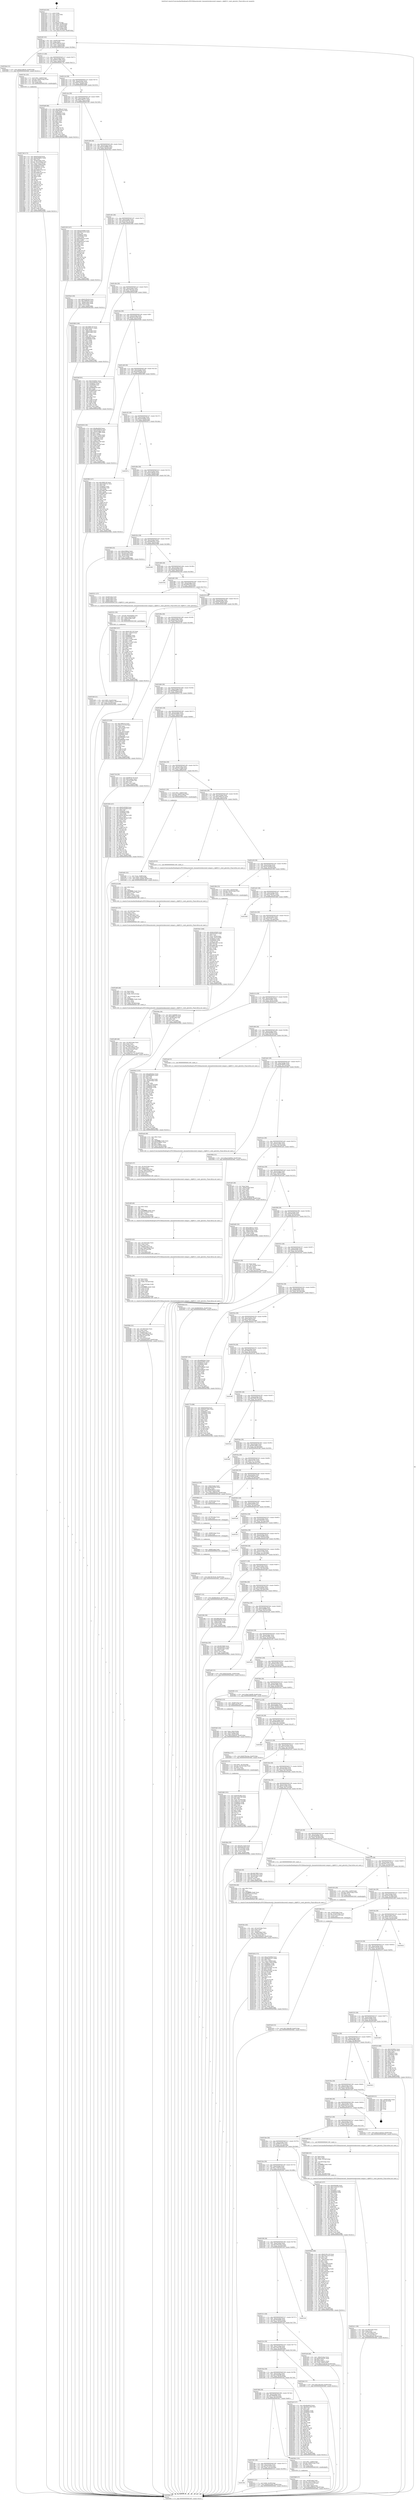 digraph "0x401bc0" {
  label = "0x401bc0 (/mnt/c/Users/mathe/Desktop/tcc/POCII/binaries/extr_linuxnetwirelesswext-compat.c_cfg80211_wext_giwretry_Final-ollvm.out::main(0))"
  labelloc = "t"
  node[shape=record]

  Entry [label="",width=0.3,height=0.3,shape=circle,fillcolor=black,style=filled]
  "0x401bf2" [label="{
     0x401bf2 [32]\l
     | [instrs]\l
     &nbsp;&nbsp;0x401bf2 \<+6\>: mov -0xa8(%rbp),%eax\l
     &nbsp;&nbsp;0x401bf8 \<+2\>: mov %eax,%ecx\l
     &nbsp;&nbsp;0x401bfa \<+6\>: sub $0x87b08430,%ecx\l
     &nbsp;&nbsp;0x401c00 \<+6\>: mov %eax,-0xac(%rbp)\l
     &nbsp;&nbsp;0x401c06 \<+6\>: mov %ecx,-0xb0(%rbp)\l
     &nbsp;&nbsp;0x401c0c \<+6\>: je 00000000004034ae \<main+0x18ee\>\l
  }"]
  "0x4034ae" [label="{
     0x4034ae [15]\l
     | [instrs]\l
     &nbsp;&nbsp;0x4034ae \<+10\>: movl $0xac5d9e26,-0xa8(%rbp)\l
     &nbsp;&nbsp;0x4034b8 \<+5\>: jmp 00000000004036dc \<main+0x1b1c\>\l
  }"]
  "0x401c12" [label="{
     0x401c12 [28]\l
     | [instrs]\l
     &nbsp;&nbsp;0x401c12 \<+5\>: jmp 0000000000401c17 \<main+0x57\>\l
     &nbsp;&nbsp;0x401c17 \<+6\>: mov -0xac(%rbp),%eax\l
     &nbsp;&nbsp;0x401c1d \<+5\>: sub $0x93471905,%eax\l
     &nbsp;&nbsp;0x401c22 \<+6\>: mov %eax,-0xb4(%rbp)\l
     &nbsp;&nbsp;0x401c28 \<+6\>: je 00000000004027d1 \<main+0xc11\>\l
  }"]
  Exit [label="",width=0.3,height=0.3,shape=circle,fillcolor=black,style=filled,peripheries=2]
  "0x4027d1" [label="{
     0x4027d1 [23]\l
     | [instrs]\l
     &nbsp;&nbsp;0x4027d1 \<+7\>: movl $0x1,-0x60(%rbp)\l
     &nbsp;&nbsp;0x4027d8 \<+4\>: movslq -0x60(%rbp),%rax\l
     &nbsp;&nbsp;0x4027dc \<+4\>: shl $0x3,%rax\l
     &nbsp;&nbsp;0x4027e0 \<+3\>: mov %rax,%rdi\l
     &nbsp;&nbsp;0x4027e3 \<+5\>: call 0000000000401050 \<malloc@plt\>\l
     | [calls]\l
     &nbsp;&nbsp;0x401050 \{1\} (unknown)\l
  }"]
  "0x401c2e" [label="{
     0x401c2e [28]\l
     | [instrs]\l
     &nbsp;&nbsp;0x401c2e \<+5\>: jmp 0000000000401c33 \<main+0x73\>\l
     &nbsp;&nbsp;0x401c33 \<+6\>: mov -0xac(%rbp),%eax\l
     &nbsp;&nbsp;0x401c39 \<+5\>: sub $0x9785a5ae,%eax\l
     &nbsp;&nbsp;0x401c3e \<+6\>: mov %eax,-0xb8(%rbp)\l
     &nbsp;&nbsp;0x401c44 \<+6\>: je 0000000000402bd9 \<main+0x1019\>\l
  }"]
  "0x40239e" [label="{
     0x40239e\l
  }", style=dashed]
  "0x402bd9" [label="{
     0x402bd9 [86]\l
     | [instrs]\l
     &nbsp;&nbsp;0x402bd9 \<+5\>: mov $0x1966a16,%eax\l
     &nbsp;&nbsp;0x402bde \<+5\>: mov $0xb6acb25a,%ecx\l
     &nbsp;&nbsp;0x402be3 \<+2\>: xor %edx,%edx\l
     &nbsp;&nbsp;0x402be5 \<+7\>: mov 0x40605c,%esi\l
     &nbsp;&nbsp;0x402bec \<+7\>: mov 0x406060,%edi\l
     &nbsp;&nbsp;0x402bf3 \<+3\>: sub $0x1,%edx\l
     &nbsp;&nbsp;0x402bf6 \<+3\>: mov %esi,%r8d\l
     &nbsp;&nbsp;0x402bf9 \<+3\>: add %edx,%r8d\l
     &nbsp;&nbsp;0x402bfc \<+4\>: imul %r8d,%esi\l
     &nbsp;&nbsp;0x402c00 \<+3\>: and $0x1,%esi\l
     &nbsp;&nbsp;0x402c03 \<+3\>: cmp $0x0,%esi\l
     &nbsp;&nbsp;0x402c06 \<+4\>: sete %r9b\l
     &nbsp;&nbsp;0x402c0a \<+3\>: cmp $0xa,%edi\l
     &nbsp;&nbsp;0x402c0d \<+4\>: setl %r10b\l
     &nbsp;&nbsp;0x402c11 \<+3\>: mov %r9b,%r11b\l
     &nbsp;&nbsp;0x402c14 \<+3\>: and %r10b,%r11b\l
     &nbsp;&nbsp;0x402c17 \<+3\>: xor %r10b,%r9b\l
     &nbsp;&nbsp;0x402c1a \<+3\>: or %r9b,%r11b\l
     &nbsp;&nbsp;0x402c1d \<+4\>: test $0x1,%r11b\l
     &nbsp;&nbsp;0x402c21 \<+3\>: cmovne %ecx,%eax\l
     &nbsp;&nbsp;0x402c24 \<+6\>: mov %eax,-0xa8(%rbp)\l
     &nbsp;&nbsp;0x402c2a \<+5\>: jmp 00000000004036dc \<main+0x1b1c\>\l
  }"]
  "0x401c4a" [label="{
     0x401c4a [28]\l
     | [instrs]\l
     &nbsp;&nbsp;0x401c4a \<+5\>: jmp 0000000000401c4f \<main+0x8f\>\l
     &nbsp;&nbsp;0x401c4f \<+6\>: mov -0xac(%rbp),%eax\l
     &nbsp;&nbsp;0x401c55 \<+5\>: sub $0xa2efb7e7,%eax\l
     &nbsp;&nbsp;0x401c5a \<+6\>: mov %eax,-0xbc(%rbp)\l
     &nbsp;&nbsp;0x401c60 \<+6\>: je 0000000000403100 \<main+0x1540\>\l
  }"]
  "0x403522" [label="{
     0x403522 [22]\l
     | [instrs]\l
     &nbsp;&nbsp;0x403522 \<+7\>: movl $0x0,-0x38(%rbp)\l
     &nbsp;&nbsp;0x403529 \<+10\>: movl $0x643ca9a9,-0xa8(%rbp)\l
     &nbsp;&nbsp;0x403533 \<+5\>: jmp 00000000004036dc \<main+0x1b1c\>\l
  }"]
  "0x403100" [label="{
     0x403100 [147]\l
     | [instrs]\l
     &nbsp;&nbsp;0x403100 \<+5\>: mov $0xac0340bb,%eax\l
     &nbsp;&nbsp;0x403105 \<+5\>: mov $0x58475223,%ecx\l
     &nbsp;&nbsp;0x40310a \<+2\>: mov $0x1,%dl\l
     &nbsp;&nbsp;0x40310c \<+7\>: mov 0x40605c,%esi\l
     &nbsp;&nbsp;0x403113 \<+7\>: mov 0x406060,%edi\l
     &nbsp;&nbsp;0x40311a \<+3\>: mov %esi,%r8d\l
     &nbsp;&nbsp;0x40311d \<+7\>: sub $0xfc60d1ea,%r8d\l
     &nbsp;&nbsp;0x403124 \<+4\>: sub $0x1,%r8d\l
     &nbsp;&nbsp;0x403128 \<+7\>: add $0xfc60d1ea,%r8d\l
     &nbsp;&nbsp;0x40312f \<+4\>: imul %r8d,%esi\l
     &nbsp;&nbsp;0x403133 \<+3\>: and $0x1,%esi\l
     &nbsp;&nbsp;0x403136 \<+3\>: cmp $0x0,%esi\l
     &nbsp;&nbsp;0x403139 \<+4\>: sete %r9b\l
     &nbsp;&nbsp;0x40313d \<+3\>: cmp $0xa,%edi\l
     &nbsp;&nbsp;0x403140 \<+4\>: setl %r10b\l
     &nbsp;&nbsp;0x403144 \<+3\>: mov %r9b,%r11b\l
     &nbsp;&nbsp;0x403147 \<+4\>: xor $0xff,%r11b\l
     &nbsp;&nbsp;0x40314b \<+3\>: mov %r10b,%bl\l
     &nbsp;&nbsp;0x40314e \<+3\>: xor $0xff,%bl\l
     &nbsp;&nbsp;0x403151 \<+3\>: xor $0x0,%dl\l
     &nbsp;&nbsp;0x403154 \<+3\>: mov %r11b,%r14b\l
     &nbsp;&nbsp;0x403157 \<+4\>: and $0x0,%r14b\l
     &nbsp;&nbsp;0x40315b \<+3\>: and %dl,%r9b\l
     &nbsp;&nbsp;0x40315e \<+3\>: mov %bl,%r15b\l
     &nbsp;&nbsp;0x403161 \<+4\>: and $0x0,%r15b\l
     &nbsp;&nbsp;0x403165 \<+3\>: and %dl,%r10b\l
     &nbsp;&nbsp;0x403168 \<+3\>: or %r9b,%r14b\l
     &nbsp;&nbsp;0x40316b \<+3\>: or %r10b,%r15b\l
     &nbsp;&nbsp;0x40316e \<+3\>: xor %r15b,%r14b\l
     &nbsp;&nbsp;0x403171 \<+3\>: or %bl,%r11b\l
     &nbsp;&nbsp;0x403174 \<+4\>: xor $0xff,%r11b\l
     &nbsp;&nbsp;0x403178 \<+3\>: or $0x0,%dl\l
     &nbsp;&nbsp;0x40317b \<+3\>: and %dl,%r11b\l
     &nbsp;&nbsp;0x40317e \<+3\>: or %r11b,%r14b\l
     &nbsp;&nbsp;0x403181 \<+4\>: test $0x1,%r14b\l
     &nbsp;&nbsp;0x403185 \<+3\>: cmovne %ecx,%eax\l
     &nbsp;&nbsp;0x403188 \<+6\>: mov %eax,-0xa8(%rbp)\l
     &nbsp;&nbsp;0x40318e \<+5\>: jmp 00000000004036dc \<main+0x1b1c\>\l
  }"]
  "0x401c66" [label="{
     0x401c66 [28]\l
     | [instrs]\l
     &nbsp;&nbsp;0x401c66 \<+5\>: jmp 0000000000401c6b \<main+0xab\>\l
     &nbsp;&nbsp;0x401c6b \<+6\>: mov -0xac(%rbp),%eax\l
     &nbsp;&nbsp;0x401c71 \<+5\>: sub $0xa32e800d,%eax\l
     &nbsp;&nbsp;0x401c76 \<+6\>: mov %eax,-0xc0(%rbp)\l
     &nbsp;&nbsp;0x401c7c \<+6\>: je 00000000004028a3 \<main+0xce3\>\l
  }"]
  "0x4034f0" [label="{
     0x4034f0 [15]\l
     | [instrs]\l
     &nbsp;&nbsp;0x4034f0 \<+10\>: movl $0x7fe702c8,-0xa8(%rbp)\l
     &nbsp;&nbsp;0x4034fa \<+5\>: jmp 00000000004036dc \<main+0x1b1c\>\l
  }"]
  "0x4028a3" [label="{
     0x4028a3 [30]\l
     | [instrs]\l
     &nbsp;&nbsp;0x4028a3 \<+5\>: mov $0x615f3a34,%eax\l
     &nbsp;&nbsp;0x4028a8 \<+5\>: mov $0x7f096583,%ecx\l
     &nbsp;&nbsp;0x4028ad \<+3\>: mov -0x64(%rbp),%edx\l
     &nbsp;&nbsp;0x4028b0 \<+3\>: cmp -0x60(%rbp),%edx\l
     &nbsp;&nbsp;0x4028b3 \<+3\>: cmovl %ecx,%eax\l
     &nbsp;&nbsp;0x4028b6 \<+6\>: mov %eax,-0xa8(%rbp)\l
     &nbsp;&nbsp;0x4028bc \<+5\>: jmp 00000000004036dc \<main+0x1b1c\>\l
  }"]
  "0x401c82" [label="{
     0x401c82 [28]\l
     | [instrs]\l
     &nbsp;&nbsp;0x401c82 \<+5\>: jmp 0000000000401c87 \<main+0xc7\>\l
     &nbsp;&nbsp;0x401c87 \<+6\>: mov -0xac(%rbp),%eax\l
     &nbsp;&nbsp;0x401c8d \<+5\>: sub $0xa5e0674c,%eax\l
     &nbsp;&nbsp;0x401c92 \<+6\>: mov %eax,-0xc4(%rbp)\l
     &nbsp;&nbsp;0x401c98 \<+6\>: je 0000000000402990 \<main+0xdd0\>\l
  }"]
  "0x4034e4" [label="{
     0x4034e4 [12]\l
     | [instrs]\l
     &nbsp;&nbsp;0x4034e4 \<+7\>: mov -0x98(%rbp),%rdi\l
     &nbsp;&nbsp;0x4034eb \<+5\>: call 0000000000401030 \<free@plt\>\l
     | [calls]\l
     &nbsp;&nbsp;0x401030 \{1\} (unknown)\l
  }"]
  "0x402990" [label="{
     0x402990 [106]\l
     | [instrs]\l
     &nbsp;&nbsp;0x402990 \<+5\>: mov $0x2869128,%eax\l
     &nbsp;&nbsp;0x402995 \<+5\>: mov $0xcf356c71,%ecx\l
     &nbsp;&nbsp;0x40299a \<+2\>: xor %edx,%edx\l
     &nbsp;&nbsp;0x40299c \<+3\>: mov -0x6c(%rbp),%esi\l
     &nbsp;&nbsp;0x40299f \<+3\>: cmp -0x68(%rbp),%esi\l
     &nbsp;&nbsp;0x4029a2 \<+4\>: setl %dil\l
     &nbsp;&nbsp;0x4029a6 \<+4\>: and $0x1,%dil\l
     &nbsp;&nbsp;0x4029aa \<+4\>: mov %dil,-0x29(%rbp)\l
     &nbsp;&nbsp;0x4029ae \<+7\>: mov 0x40605c,%esi\l
     &nbsp;&nbsp;0x4029b5 \<+8\>: mov 0x406060,%r8d\l
     &nbsp;&nbsp;0x4029bd \<+3\>: sub $0x1,%edx\l
     &nbsp;&nbsp;0x4029c0 \<+3\>: mov %esi,%r9d\l
     &nbsp;&nbsp;0x4029c3 \<+3\>: add %edx,%r9d\l
     &nbsp;&nbsp;0x4029c6 \<+4\>: imul %r9d,%esi\l
     &nbsp;&nbsp;0x4029ca \<+3\>: and $0x1,%esi\l
     &nbsp;&nbsp;0x4029cd \<+3\>: cmp $0x0,%esi\l
     &nbsp;&nbsp;0x4029d0 \<+4\>: sete %dil\l
     &nbsp;&nbsp;0x4029d4 \<+4\>: cmp $0xa,%r8d\l
     &nbsp;&nbsp;0x4029d8 \<+4\>: setl %r10b\l
     &nbsp;&nbsp;0x4029dc \<+3\>: mov %dil,%r11b\l
     &nbsp;&nbsp;0x4029df \<+3\>: and %r10b,%r11b\l
     &nbsp;&nbsp;0x4029e2 \<+3\>: xor %r10b,%dil\l
     &nbsp;&nbsp;0x4029e5 \<+3\>: or %dil,%r11b\l
     &nbsp;&nbsp;0x4029e8 \<+4\>: test $0x1,%r11b\l
     &nbsp;&nbsp;0x4029ec \<+3\>: cmovne %ecx,%eax\l
     &nbsp;&nbsp;0x4029ef \<+6\>: mov %eax,-0xa8(%rbp)\l
     &nbsp;&nbsp;0x4029f5 \<+5\>: jmp 00000000004036dc \<main+0x1b1c\>\l
  }"]
  "0x401c9e" [label="{
     0x401c9e [28]\l
     | [instrs]\l
     &nbsp;&nbsp;0x401c9e \<+5\>: jmp 0000000000401ca3 \<main+0xe3\>\l
     &nbsp;&nbsp;0x401ca3 \<+6\>: mov -0xac(%rbp),%eax\l
     &nbsp;&nbsp;0x401ca9 \<+5\>: sub $0xa7462cea,%eax\l
     &nbsp;&nbsp;0x401cae \<+6\>: mov %eax,-0xc8(%rbp)\l
     &nbsp;&nbsp;0x401cb4 \<+6\>: je 0000000000402b6f \<main+0xfaf\>\l
  }"]
  "0x4034d5" [label="{
     0x4034d5 [15]\l
     | [instrs]\l
     &nbsp;&nbsp;0x4034d5 \<+7\>: mov -0x88(%rbp),%rax\l
     &nbsp;&nbsp;0x4034dc \<+3\>: mov %rax,%rdi\l
     &nbsp;&nbsp;0x4034df \<+5\>: call 0000000000401030 \<free@plt\>\l
     | [calls]\l
     &nbsp;&nbsp;0x401030 \{1\} (unknown)\l
  }"]
  "0x402b6f" [label="{
     0x402b6f [91]\l
     | [instrs]\l
     &nbsp;&nbsp;0x402b6f \<+5\>: mov $0x3202f04c,%eax\l
     &nbsp;&nbsp;0x402b74 \<+5\>: mov $0x41908cbe,%ecx\l
     &nbsp;&nbsp;0x402b79 \<+7\>: mov 0x40605c,%edx\l
     &nbsp;&nbsp;0x402b80 \<+7\>: mov 0x406060,%esi\l
     &nbsp;&nbsp;0x402b87 \<+2\>: mov %edx,%edi\l
     &nbsp;&nbsp;0x402b89 \<+6\>: add $0x6888436,%edi\l
     &nbsp;&nbsp;0x402b8f \<+3\>: sub $0x1,%edi\l
     &nbsp;&nbsp;0x402b92 \<+6\>: sub $0x6888436,%edi\l
     &nbsp;&nbsp;0x402b98 \<+3\>: imul %edi,%edx\l
     &nbsp;&nbsp;0x402b9b \<+3\>: and $0x1,%edx\l
     &nbsp;&nbsp;0x402b9e \<+3\>: cmp $0x0,%edx\l
     &nbsp;&nbsp;0x402ba1 \<+4\>: sete %r8b\l
     &nbsp;&nbsp;0x402ba5 \<+3\>: cmp $0xa,%esi\l
     &nbsp;&nbsp;0x402ba8 \<+4\>: setl %r9b\l
     &nbsp;&nbsp;0x402bac \<+3\>: mov %r8b,%r10b\l
     &nbsp;&nbsp;0x402baf \<+3\>: and %r9b,%r10b\l
     &nbsp;&nbsp;0x402bb2 \<+3\>: xor %r9b,%r8b\l
     &nbsp;&nbsp;0x402bb5 \<+3\>: or %r8b,%r10b\l
     &nbsp;&nbsp;0x402bb8 \<+4\>: test $0x1,%r10b\l
     &nbsp;&nbsp;0x402bbc \<+3\>: cmovne %ecx,%eax\l
     &nbsp;&nbsp;0x402bbf \<+6\>: mov %eax,-0xa8(%rbp)\l
     &nbsp;&nbsp;0x402bc5 \<+5\>: jmp 00000000004036dc \<main+0x1b1c\>\l
  }"]
  "0x401cba" [label="{
     0x401cba [28]\l
     | [instrs]\l
     &nbsp;&nbsp;0x401cba \<+5\>: jmp 0000000000401cbf \<main+0xff\>\l
     &nbsp;&nbsp;0x401cbf \<+6\>: mov -0xac(%rbp),%eax\l
     &nbsp;&nbsp;0x401cc5 \<+5\>: sub $0xa832cc08,%eax\l
     &nbsp;&nbsp;0x401cca \<+6\>: mov %eax,-0xcc(%rbp)\l
     &nbsp;&nbsp;0x401cd0 \<+6\>: je 0000000000403438 \<main+0x1878\>\l
  }"]
  "0x4034c9" [label="{
     0x4034c9 [12]\l
     | [instrs]\l
     &nbsp;&nbsp;0x4034c9 \<+4\>: mov -0x78(%rbp),%rax\l
     &nbsp;&nbsp;0x4034cd \<+3\>: mov %rax,%rdi\l
     &nbsp;&nbsp;0x4034d0 \<+5\>: call 0000000000401030 \<free@plt\>\l
     | [calls]\l
     &nbsp;&nbsp;0x401030 \{1\} (unknown)\l
  }"]
  "0x403438" [label="{
     0x403438 [118]\l
     | [instrs]\l
     &nbsp;&nbsp;0x403438 \<+5\>: mov $0x4fea945f,%eax\l
     &nbsp;&nbsp;0x40343d \<+5\>: mov $0x87b08430,%ecx\l
     &nbsp;&nbsp;0x403442 \<+6\>: mov -0xa4(%rbp),%edx\l
     &nbsp;&nbsp;0x403448 \<+6\>: add $0x21323f85,%edx\l
     &nbsp;&nbsp;0x40344e \<+3\>: add $0x1,%edx\l
     &nbsp;&nbsp;0x403451 \<+6\>: sub $0x21323f85,%edx\l
     &nbsp;&nbsp;0x403457 \<+6\>: mov %edx,-0xa4(%rbp)\l
     &nbsp;&nbsp;0x40345d \<+7\>: mov 0x40605c,%edx\l
     &nbsp;&nbsp;0x403464 \<+7\>: mov 0x406060,%esi\l
     &nbsp;&nbsp;0x40346b \<+2\>: mov %edx,%edi\l
     &nbsp;&nbsp;0x40346d \<+6\>: add $0xf2dce740,%edi\l
     &nbsp;&nbsp;0x403473 \<+3\>: sub $0x1,%edi\l
     &nbsp;&nbsp;0x403476 \<+6\>: sub $0xf2dce740,%edi\l
     &nbsp;&nbsp;0x40347c \<+3\>: imul %edi,%edx\l
     &nbsp;&nbsp;0x40347f \<+3\>: and $0x1,%edx\l
     &nbsp;&nbsp;0x403482 \<+3\>: cmp $0x0,%edx\l
     &nbsp;&nbsp;0x403485 \<+4\>: sete %r8b\l
     &nbsp;&nbsp;0x403489 \<+3\>: cmp $0xa,%esi\l
     &nbsp;&nbsp;0x40348c \<+4\>: setl %r9b\l
     &nbsp;&nbsp;0x403490 \<+3\>: mov %r8b,%r10b\l
     &nbsp;&nbsp;0x403493 \<+3\>: and %r9b,%r10b\l
     &nbsp;&nbsp;0x403496 \<+3\>: xor %r9b,%r8b\l
     &nbsp;&nbsp;0x403499 \<+3\>: or %r8b,%r10b\l
     &nbsp;&nbsp;0x40349c \<+4\>: test $0x1,%r10b\l
     &nbsp;&nbsp;0x4034a0 \<+3\>: cmovne %ecx,%eax\l
     &nbsp;&nbsp;0x4034a3 \<+6\>: mov %eax,-0xa8(%rbp)\l
     &nbsp;&nbsp;0x4034a9 \<+5\>: jmp 00000000004036dc \<main+0x1b1c\>\l
  }"]
  "0x401cd6" [label="{
     0x401cd6 [28]\l
     | [instrs]\l
     &nbsp;&nbsp;0x401cd6 \<+5\>: jmp 0000000000401cdb \<main+0x11b\>\l
     &nbsp;&nbsp;0x401cdb \<+6\>: mov -0xac(%rbp),%eax\l
     &nbsp;&nbsp;0x401ce1 \<+5\>: sub $0xaa0692da,%eax\l
     &nbsp;&nbsp;0x401ce6 \<+6\>: mov %eax,-0xd0(%rbp)\l
     &nbsp;&nbsp;0x401cec \<+6\>: je 00000000004028fd \<main+0xd3d\>\l
  }"]
  "0x4033a0" [label="{
     0x4033a0 [15]\l
     | [instrs]\l
     &nbsp;&nbsp;0x4033a0 \<+10\>: movl $0x7d4dc4ff,-0xa8(%rbp)\l
     &nbsp;&nbsp;0x4033aa \<+5\>: jmp 00000000004036dc \<main+0x1b1c\>\l
  }"]
  "0x4028fd" [label="{
     0x4028fd [147]\l
     | [instrs]\l
     &nbsp;&nbsp;0x4028fd \<+5\>: mov $0x2869128,%eax\l
     &nbsp;&nbsp;0x402902 \<+5\>: mov $0xa5e0674c,%ecx\l
     &nbsp;&nbsp;0x402907 \<+2\>: mov $0x1,%dl\l
     &nbsp;&nbsp;0x402909 \<+7\>: mov 0x40605c,%esi\l
     &nbsp;&nbsp;0x402910 \<+7\>: mov 0x406060,%edi\l
     &nbsp;&nbsp;0x402917 \<+3\>: mov %esi,%r8d\l
     &nbsp;&nbsp;0x40291a \<+7\>: add $0x5d887485,%r8d\l
     &nbsp;&nbsp;0x402921 \<+4\>: sub $0x1,%r8d\l
     &nbsp;&nbsp;0x402925 \<+7\>: sub $0x5d887485,%r8d\l
     &nbsp;&nbsp;0x40292c \<+4\>: imul %r8d,%esi\l
     &nbsp;&nbsp;0x402930 \<+3\>: and $0x1,%esi\l
     &nbsp;&nbsp;0x402933 \<+3\>: cmp $0x0,%esi\l
     &nbsp;&nbsp;0x402936 \<+4\>: sete %r9b\l
     &nbsp;&nbsp;0x40293a \<+3\>: cmp $0xa,%edi\l
     &nbsp;&nbsp;0x40293d \<+4\>: setl %r10b\l
     &nbsp;&nbsp;0x402941 \<+3\>: mov %r9b,%r11b\l
     &nbsp;&nbsp;0x402944 \<+4\>: xor $0xff,%r11b\l
     &nbsp;&nbsp;0x402948 \<+3\>: mov %r10b,%bl\l
     &nbsp;&nbsp;0x40294b \<+3\>: xor $0xff,%bl\l
     &nbsp;&nbsp;0x40294e \<+3\>: xor $0x0,%dl\l
     &nbsp;&nbsp;0x402951 \<+3\>: mov %r11b,%r14b\l
     &nbsp;&nbsp;0x402954 \<+4\>: and $0x0,%r14b\l
     &nbsp;&nbsp;0x402958 \<+3\>: and %dl,%r9b\l
     &nbsp;&nbsp;0x40295b \<+3\>: mov %bl,%r15b\l
     &nbsp;&nbsp;0x40295e \<+4\>: and $0x0,%r15b\l
     &nbsp;&nbsp;0x402962 \<+3\>: and %dl,%r10b\l
     &nbsp;&nbsp;0x402965 \<+3\>: or %r9b,%r14b\l
     &nbsp;&nbsp;0x402968 \<+3\>: or %r10b,%r15b\l
     &nbsp;&nbsp;0x40296b \<+3\>: xor %r15b,%r14b\l
     &nbsp;&nbsp;0x40296e \<+3\>: or %bl,%r11b\l
     &nbsp;&nbsp;0x402971 \<+4\>: xor $0xff,%r11b\l
     &nbsp;&nbsp;0x402975 \<+3\>: or $0x0,%dl\l
     &nbsp;&nbsp;0x402978 \<+3\>: and %dl,%r11b\l
     &nbsp;&nbsp;0x40297b \<+3\>: or %r11b,%r14b\l
     &nbsp;&nbsp;0x40297e \<+4\>: test $0x1,%r14b\l
     &nbsp;&nbsp;0x402982 \<+3\>: cmovne %ecx,%eax\l
     &nbsp;&nbsp;0x402985 \<+6\>: mov %eax,-0xa8(%rbp)\l
     &nbsp;&nbsp;0x40298b \<+5\>: jmp 00000000004036dc \<main+0x1b1c\>\l
  }"]
  "0x401cf2" [label="{
     0x401cf2 [28]\l
     | [instrs]\l
     &nbsp;&nbsp;0x401cf2 \<+5\>: jmp 0000000000401cf7 \<main+0x137\>\l
     &nbsp;&nbsp;0x401cf7 \<+6\>: mov -0xac(%rbp),%eax\l
     &nbsp;&nbsp;0x401cfd \<+5\>: sub $0xac0340bb,%eax\l
     &nbsp;&nbsp;0x401d02 \<+6\>: mov %eax,-0xd4(%rbp)\l
     &nbsp;&nbsp;0x401d08 \<+6\>: je 000000000040367a \<main+0x1aba\>\l
  }"]
  "0x403349" [label="{
     0x403349 [31]\l
     | [instrs]\l
     &nbsp;&nbsp;0x403349 \<+10\>: movl $0x0,-0xa4(%rbp)\l
     &nbsp;&nbsp;0x403353 \<+10\>: movl $0xac5d9e26,-0xa8(%rbp)\l
     &nbsp;&nbsp;0x40335d \<+6\>: mov %eax,-0x1f0(%rbp)\l
     &nbsp;&nbsp;0x403363 \<+5\>: jmp 00000000004036dc \<main+0x1b1c\>\l
  }"]
  "0x40367a" [label="{
     0x40367a\l
  }", style=dashed]
  "0x401d0e" [label="{
     0x401d0e [28]\l
     | [instrs]\l
     &nbsp;&nbsp;0x401d0e \<+5\>: jmp 0000000000401d13 \<main+0x153\>\l
     &nbsp;&nbsp;0x401d13 \<+6\>: mov -0xac(%rbp),%eax\l
     &nbsp;&nbsp;0x401d19 \<+5\>: sub $0xac5d9e26,%eax\l
     &nbsp;&nbsp;0x401d1e \<+6\>: mov %eax,-0xd8(%rbp)\l
     &nbsp;&nbsp;0x401d24 \<+6\>: je 0000000000403368 \<main+0x17a8\>\l
  }"]
  "0x40332c" [label="{
     0x40332c [29]\l
     | [instrs]\l
     &nbsp;&nbsp;0x40332c \<+10\>: movabs $0x4040b6,%rdi\l
     &nbsp;&nbsp;0x403336 \<+6\>: mov %eax,-0xa0(%rbp)\l
     &nbsp;&nbsp;0x40333c \<+6\>: mov -0xa0(%rbp),%esi\l
     &nbsp;&nbsp;0x403342 \<+2\>: mov $0x0,%al\l
     &nbsp;&nbsp;0x403344 \<+5\>: call 0000000000401040 \<printf@plt\>\l
     | [calls]\l
     &nbsp;&nbsp;0x401040 \{1\} (unknown)\l
  }"]
  "0x403368" [label="{
     0x403368 [33]\l
     | [instrs]\l
     &nbsp;&nbsp;0x403368 \<+5\>: mov $0x4c080ee,%eax\l
     &nbsp;&nbsp;0x40336d \<+5\>: mov $0x5ec014dd,%ecx\l
     &nbsp;&nbsp;0x403372 \<+6\>: mov -0xa4(%rbp),%edx\l
     &nbsp;&nbsp;0x403378 \<+3\>: cmp -0x50(%rbp),%edx\l
     &nbsp;&nbsp;0x40337b \<+3\>: cmovl %ecx,%eax\l
     &nbsp;&nbsp;0x40337e \<+6\>: mov %eax,-0xa8(%rbp)\l
     &nbsp;&nbsp;0x403384 \<+5\>: jmp 00000000004036dc \<main+0x1b1c\>\l
  }"]
  "0x401d2a" [label="{
     0x401d2a [28]\l
     | [instrs]\l
     &nbsp;&nbsp;0x401d2a \<+5\>: jmp 0000000000401d2f \<main+0x16f\>\l
     &nbsp;&nbsp;0x401d2f \<+6\>: mov -0xac(%rbp),%eax\l
     &nbsp;&nbsp;0x401d35 \<+5\>: sub $0xad40c6a2,%eax\l
     &nbsp;&nbsp;0x401d3a \<+6\>: mov %eax,-0xdc(%rbp)\l
     &nbsp;&nbsp;0x401d40 \<+6\>: je 0000000000403599 \<main+0x19d9\>\l
  }"]
  "0x4032bc" [label="{
     0x4032bc [45]\l
     | [instrs]\l
     &nbsp;&nbsp;0x4032bc \<+6\>: mov -0x1ec(%rbp),%ecx\l
     &nbsp;&nbsp;0x4032c2 \<+3\>: imul %eax,%ecx\l
     &nbsp;&nbsp;0x4032c5 \<+3\>: mov %cl,%sil\l
     &nbsp;&nbsp;0x4032c8 \<+7\>: mov -0x98(%rbp),%rdi\l
     &nbsp;&nbsp;0x4032cf \<+7\>: movslq -0x9c(%rbp),%r8\l
     &nbsp;&nbsp;0x4032d6 \<+4\>: mov %sil,(%rdi,%r8,1)\l
     &nbsp;&nbsp;0x4032da \<+10\>: movl $0x782fe403,-0xa8(%rbp)\l
     &nbsp;&nbsp;0x4032e4 \<+5\>: jmp 00000000004036dc \<main+0x1b1c\>\l
  }"]
  "0x403599" [label="{
     0x403599\l
  }", style=dashed]
  "0x401d46" [label="{
     0x401d46 [28]\l
     | [instrs]\l
     &nbsp;&nbsp;0x401d46 \<+5\>: jmp 0000000000401d4b \<main+0x18b\>\l
     &nbsp;&nbsp;0x401d4b \<+6\>: mov -0xac(%rbp),%eax\l
     &nbsp;&nbsp;0x401d51 \<+5\>: sub $0xadebd33f,%eax\l
     &nbsp;&nbsp;0x401d56 \<+6\>: mov %eax,-0xe0(%rbp)\l
     &nbsp;&nbsp;0x401d5c \<+6\>: je 000000000040350e \<main+0x194e\>\l
  }"]
  "0x403294" [label="{
     0x403294 [40]\l
     | [instrs]\l
     &nbsp;&nbsp;0x403294 \<+5\>: mov $0x2,%ecx\l
     &nbsp;&nbsp;0x403299 \<+1\>: cltd\l
     &nbsp;&nbsp;0x40329a \<+2\>: idiv %ecx\l
     &nbsp;&nbsp;0x40329c \<+6\>: imul $0xfffffffe,%edx,%ecx\l
     &nbsp;&nbsp;0x4032a2 \<+6\>: sub $0xd0e2a21d,%ecx\l
     &nbsp;&nbsp;0x4032a8 \<+3\>: add $0x1,%ecx\l
     &nbsp;&nbsp;0x4032ab \<+6\>: add $0xd0e2a21d,%ecx\l
     &nbsp;&nbsp;0x4032b1 \<+6\>: mov %ecx,-0x1ec(%rbp)\l
     &nbsp;&nbsp;0x4032b7 \<+5\>: call 0000000000401160 \<next_i\>\l
     | [calls]\l
     &nbsp;&nbsp;0x401160 \{1\} (/mnt/c/Users/mathe/Desktop/tcc/POCII/binaries/extr_linuxnetwirelesswext-compat.c_cfg80211_wext_giwretry_Final-ollvm.out::next_i)\l
  }"]
  "0x40350e" [label="{
     0x40350e\l
  }", style=dashed]
  "0x401d62" [label="{
     0x401d62 [28]\l
     | [instrs]\l
     &nbsp;&nbsp;0x401d62 \<+5\>: jmp 0000000000401d67 \<main+0x1a7\>\l
     &nbsp;&nbsp;0x401d67 \<+6\>: mov -0xac(%rbp),%eax\l
     &nbsp;&nbsp;0x401d6d \<+5\>: sub $0xaf86200f,%eax\l
     &nbsp;&nbsp;0x401d72 \<+6\>: mov %eax,-0xe4(%rbp)\l
     &nbsp;&nbsp;0x401d78 \<+6\>: je 0000000000403311 \<main+0x1751\>\l
  }"]
  "0x4031b0" [label="{
     0x4031b0 [172]\l
     | [instrs]\l
     &nbsp;&nbsp;0x4031b0 \<+5\>: mov $0xac0340bb,%ecx\l
     &nbsp;&nbsp;0x4031b5 \<+5\>: mov $0x64a81e21,%edx\l
     &nbsp;&nbsp;0x4031ba \<+3\>: mov $0x1,%sil\l
     &nbsp;&nbsp;0x4031bd \<+7\>: mov %rax,-0x98(%rbp)\l
     &nbsp;&nbsp;0x4031c4 \<+10\>: movl $0x0,-0x9c(%rbp)\l
     &nbsp;&nbsp;0x4031ce \<+8\>: mov 0x40605c,%r8d\l
     &nbsp;&nbsp;0x4031d6 \<+8\>: mov 0x406060,%r9d\l
     &nbsp;&nbsp;0x4031de \<+3\>: mov %r8d,%r10d\l
     &nbsp;&nbsp;0x4031e1 \<+7\>: add $0xe42f20b2,%r10d\l
     &nbsp;&nbsp;0x4031e8 \<+4\>: sub $0x1,%r10d\l
     &nbsp;&nbsp;0x4031ec \<+7\>: sub $0xe42f20b2,%r10d\l
     &nbsp;&nbsp;0x4031f3 \<+4\>: imul %r10d,%r8d\l
     &nbsp;&nbsp;0x4031f7 \<+4\>: and $0x1,%r8d\l
     &nbsp;&nbsp;0x4031fb \<+4\>: cmp $0x0,%r8d\l
     &nbsp;&nbsp;0x4031ff \<+4\>: sete %r11b\l
     &nbsp;&nbsp;0x403203 \<+4\>: cmp $0xa,%r9d\l
     &nbsp;&nbsp;0x403207 \<+3\>: setl %bl\l
     &nbsp;&nbsp;0x40320a \<+3\>: mov %r11b,%r14b\l
     &nbsp;&nbsp;0x40320d \<+4\>: xor $0xff,%r14b\l
     &nbsp;&nbsp;0x403211 \<+3\>: mov %bl,%r15b\l
     &nbsp;&nbsp;0x403214 \<+4\>: xor $0xff,%r15b\l
     &nbsp;&nbsp;0x403218 \<+4\>: xor $0x0,%sil\l
     &nbsp;&nbsp;0x40321c \<+3\>: mov %r14b,%r12b\l
     &nbsp;&nbsp;0x40321f \<+4\>: and $0x0,%r12b\l
     &nbsp;&nbsp;0x403223 \<+3\>: and %sil,%r11b\l
     &nbsp;&nbsp;0x403226 \<+3\>: mov %r15b,%r13b\l
     &nbsp;&nbsp;0x403229 \<+4\>: and $0x0,%r13b\l
     &nbsp;&nbsp;0x40322d \<+3\>: and %sil,%bl\l
     &nbsp;&nbsp;0x403230 \<+3\>: or %r11b,%r12b\l
     &nbsp;&nbsp;0x403233 \<+3\>: or %bl,%r13b\l
     &nbsp;&nbsp;0x403236 \<+3\>: xor %r13b,%r12b\l
     &nbsp;&nbsp;0x403239 \<+3\>: or %r15b,%r14b\l
     &nbsp;&nbsp;0x40323c \<+4\>: xor $0xff,%r14b\l
     &nbsp;&nbsp;0x403240 \<+4\>: or $0x0,%sil\l
     &nbsp;&nbsp;0x403244 \<+3\>: and %sil,%r14b\l
     &nbsp;&nbsp;0x403247 \<+3\>: or %r14b,%r12b\l
     &nbsp;&nbsp;0x40324a \<+4\>: test $0x1,%r12b\l
     &nbsp;&nbsp;0x40324e \<+3\>: cmovne %edx,%ecx\l
     &nbsp;&nbsp;0x403251 \<+6\>: mov %ecx,-0xa8(%rbp)\l
     &nbsp;&nbsp;0x403257 \<+5\>: jmp 00000000004036dc \<main+0x1b1c\>\l
  }"]
  "0x403311" [label="{
     0x403311 [27]\l
     | [instrs]\l
     &nbsp;&nbsp;0x403311 \<+4\>: mov -0x58(%rbp),%rdi\l
     &nbsp;&nbsp;0x403315 \<+4\>: mov -0x78(%rbp),%rsi\l
     &nbsp;&nbsp;0x403319 \<+7\>: mov -0x88(%rbp),%rdx\l
     &nbsp;&nbsp;0x403320 \<+7\>: mov -0x98(%rbp),%rcx\l
     &nbsp;&nbsp;0x403327 \<+5\>: call 00000000004013c0 \<cfg80211_wext_giwretry\>\l
     | [calls]\l
     &nbsp;&nbsp;0x4013c0 \{1\} (/mnt/c/Users/mathe/Desktop/tcc/POCII/binaries/extr_linuxnetwirelesswext-compat.c_cfg80211_wext_giwretry_Final-ollvm.out::cfg80211_wext_giwretry)\l
  }"]
  "0x401d7e" [label="{
     0x401d7e [28]\l
     | [instrs]\l
     &nbsp;&nbsp;0x401d7e \<+5\>: jmp 0000000000401d83 \<main+0x1c3\>\l
     &nbsp;&nbsp;0x401d83 \<+6\>: mov -0xac(%rbp),%eax\l
     &nbsp;&nbsp;0x401d89 \<+5\>: sub $0xb483a93e,%eax\l
     &nbsp;&nbsp;0x401d8e \<+6\>: mov %eax,-0xe8(%rbp)\l
     &nbsp;&nbsp;0x401d94 \<+6\>: je 0000000000402fb8 \<main+0x13f8\>\l
  }"]
  "0x402f84" [label="{
     0x402f84 [52]\l
     | [instrs]\l
     &nbsp;&nbsp;0x402f84 \<+6\>: mov -0x1e8(%rbp),%ecx\l
     &nbsp;&nbsp;0x402f8a \<+3\>: imul %eax,%ecx\l
     &nbsp;&nbsp;0x402f8d \<+3\>: movslq %ecx,%rsi\l
     &nbsp;&nbsp;0x402f90 \<+7\>: mov -0x88(%rbp),%rdi\l
     &nbsp;&nbsp;0x402f97 \<+7\>: movslq -0x8c(%rbp),%r8\l
     &nbsp;&nbsp;0x402f9e \<+4\>: imul $0x18,%r8,%r8\l
     &nbsp;&nbsp;0x402fa2 \<+3\>: add %r8,%rdi\l
     &nbsp;&nbsp;0x402fa5 \<+4\>: mov %rsi,0x10(%rdi)\l
     &nbsp;&nbsp;0x402fa9 \<+10\>: movl $0xb483a93e,-0xa8(%rbp)\l
     &nbsp;&nbsp;0x402fb3 \<+5\>: jmp 00000000004036dc \<main+0x1b1c\>\l
  }"]
  "0x402fb8" [label="{
     0x402fb8 [147]\l
     | [instrs]\l
     &nbsp;&nbsp;0x402fb8 \<+5\>: mov $0x61261120,%eax\l
     &nbsp;&nbsp;0x402fbd \<+5\>: mov $0x7226fc3f,%ecx\l
     &nbsp;&nbsp;0x402fc2 \<+2\>: mov $0x1,%dl\l
     &nbsp;&nbsp;0x402fc4 \<+7\>: mov 0x40605c,%esi\l
     &nbsp;&nbsp;0x402fcb \<+7\>: mov 0x406060,%edi\l
     &nbsp;&nbsp;0x402fd2 \<+3\>: mov %esi,%r8d\l
     &nbsp;&nbsp;0x402fd5 \<+7\>: sub $0x27122a8,%r8d\l
     &nbsp;&nbsp;0x402fdc \<+4\>: sub $0x1,%r8d\l
     &nbsp;&nbsp;0x402fe0 \<+7\>: add $0x27122a8,%r8d\l
     &nbsp;&nbsp;0x402fe7 \<+4\>: imul %r8d,%esi\l
     &nbsp;&nbsp;0x402feb \<+3\>: and $0x1,%esi\l
     &nbsp;&nbsp;0x402fee \<+3\>: cmp $0x0,%esi\l
     &nbsp;&nbsp;0x402ff1 \<+4\>: sete %r9b\l
     &nbsp;&nbsp;0x402ff5 \<+3\>: cmp $0xa,%edi\l
     &nbsp;&nbsp;0x402ff8 \<+4\>: setl %r10b\l
     &nbsp;&nbsp;0x402ffc \<+3\>: mov %r9b,%r11b\l
     &nbsp;&nbsp;0x402fff \<+4\>: xor $0xff,%r11b\l
     &nbsp;&nbsp;0x403003 \<+3\>: mov %r10b,%bl\l
     &nbsp;&nbsp;0x403006 \<+3\>: xor $0xff,%bl\l
     &nbsp;&nbsp;0x403009 \<+3\>: xor $0x0,%dl\l
     &nbsp;&nbsp;0x40300c \<+3\>: mov %r11b,%r14b\l
     &nbsp;&nbsp;0x40300f \<+4\>: and $0x0,%r14b\l
     &nbsp;&nbsp;0x403013 \<+3\>: and %dl,%r9b\l
     &nbsp;&nbsp;0x403016 \<+3\>: mov %bl,%r15b\l
     &nbsp;&nbsp;0x403019 \<+4\>: and $0x0,%r15b\l
     &nbsp;&nbsp;0x40301d \<+3\>: and %dl,%r10b\l
     &nbsp;&nbsp;0x403020 \<+3\>: or %r9b,%r14b\l
     &nbsp;&nbsp;0x403023 \<+3\>: or %r10b,%r15b\l
     &nbsp;&nbsp;0x403026 \<+3\>: xor %r15b,%r14b\l
     &nbsp;&nbsp;0x403029 \<+3\>: or %bl,%r11b\l
     &nbsp;&nbsp;0x40302c \<+4\>: xor $0xff,%r11b\l
     &nbsp;&nbsp;0x403030 \<+3\>: or $0x0,%dl\l
     &nbsp;&nbsp;0x403033 \<+3\>: and %dl,%r11b\l
     &nbsp;&nbsp;0x403036 \<+3\>: or %r11b,%r14b\l
     &nbsp;&nbsp;0x403039 \<+4\>: test $0x1,%r14b\l
     &nbsp;&nbsp;0x40303d \<+3\>: cmovne %ecx,%eax\l
     &nbsp;&nbsp;0x403040 \<+6\>: mov %eax,-0xa8(%rbp)\l
     &nbsp;&nbsp;0x403046 \<+5\>: jmp 00000000004036dc \<main+0x1b1c\>\l
  }"]
  "0x401d9a" [label="{
     0x401d9a [28]\l
     | [instrs]\l
     &nbsp;&nbsp;0x401d9a \<+5\>: jmp 0000000000401d9f \<main+0x1df\>\l
     &nbsp;&nbsp;0x401d9f \<+6\>: mov -0xac(%rbp),%eax\l
     &nbsp;&nbsp;0x401da5 \<+5\>: sub $0xb6acb25a,%eax\l
     &nbsp;&nbsp;0x401daa \<+6\>: mov %eax,-0xec(%rbp)\l
     &nbsp;&nbsp;0x401db0 \<+6\>: je 0000000000402c2f \<main+0x106f\>\l
  }"]
  "0x402f4a" [label="{
     0x402f4a [58]\l
     | [instrs]\l
     &nbsp;&nbsp;0x402f4a \<+2\>: xor %ecx,%ecx\l
     &nbsp;&nbsp;0x402f4c \<+5\>: mov $0x2,%edx\l
     &nbsp;&nbsp;0x402f51 \<+6\>: mov %edx,-0x1e4(%rbp)\l
     &nbsp;&nbsp;0x402f57 \<+1\>: cltd\l
     &nbsp;&nbsp;0x402f58 \<+7\>: mov -0x1e4(%rbp),%r9d\l
     &nbsp;&nbsp;0x402f5f \<+3\>: idiv %r9d\l
     &nbsp;&nbsp;0x402f62 \<+6\>: imul $0xfffffffe,%edx,%edx\l
     &nbsp;&nbsp;0x402f68 \<+3\>: mov %ecx,%r10d\l
     &nbsp;&nbsp;0x402f6b \<+3\>: sub %edx,%r10d\l
     &nbsp;&nbsp;0x402f6e \<+2\>: mov %ecx,%edx\l
     &nbsp;&nbsp;0x402f70 \<+3\>: sub $0x1,%edx\l
     &nbsp;&nbsp;0x402f73 \<+3\>: add %edx,%r10d\l
     &nbsp;&nbsp;0x402f76 \<+3\>: sub %r10d,%ecx\l
     &nbsp;&nbsp;0x402f79 \<+6\>: mov %ecx,-0x1e8(%rbp)\l
     &nbsp;&nbsp;0x402f7f \<+5\>: call 0000000000401160 \<next_i\>\l
     | [calls]\l
     &nbsp;&nbsp;0x401160 \{1\} (/mnt/c/Users/mathe/Desktop/tcc/POCII/binaries/extr_linuxnetwirelesswext-compat.c_cfg80211_wext_giwretry_Final-ollvm.out::next_i)\l
  }"]
  "0x402c2f" [label="{
     0x402c2f [104]\l
     | [instrs]\l
     &nbsp;&nbsp;0x402c2f \<+5\>: mov $0x1966a16,%eax\l
     &nbsp;&nbsp;0x402c34 \<+5\>: mov $0x2217c759,%ecx\l
     &nbsp;&nbsp;0x402c39 \<+2\>: xor %edx,%edx\l
     &nbsp;&nbsp;0x402c3b \<+3\>: mov -0x5c(%rbp),%esi\l
     &nbsp;&nbsp;0x402c3e \<+3\>: sub $0x1,%edx\l
     &nbsp;&nbsp;0x402c41 \<+2\>: sub %edx,%esi\l
     &nbsp;&nbsp;0x402c43 \<+3\>: mov %esi,-0x5c(%rbp)\l
     &nbsp;&nbsp;0x402c46 \<+7\>: mov 0x40605c,%edx\l
     &nbsp;&nbsp;0x402c4d \<+7\>: mov 0x406060,%esi\l
     &nbsp;&nbsp;0x402c54 \<+2\>: mov %edx,%edi\l
     &nbsp;&nbsp;0x402c56 \<+6\>: sub $0xb8fbfdee,%edi\l
     &nbsp;&nbsp;0x402c5c \<+3\>: sub $0x1,%edi\l
     &nbsp;&nbsp;0x402c5f \<+6\>: add $0xb8fbfdee,%edi\l
     &nbsp;&nbsp;0x402c65 \<+3\>: imul %edi,%edx\l
     &nbsp;&nbsp;0x402c68 \<+3\>: and $0x1,%edx\l
     &nbsp;&nbsp;0x402c6b \<+3\>: cmp $0x0,%edx\l
     &nbsp;&nbsp;0x402c6e \<+4\>: sete %r8b\l
     &nbsp;&nbsp;0x402c72 \<+3\>: cmp $0xa,%esi\l
     &nbsp;&nbsp;0x402c75 \<+4\>: setl %r9b\l
     &nbsp;&nbsp;0x402c79 \<+3\>: mov %r8b,%r10b\l
     &nbsp;&nbsp;0x402c7c \<+3\>: and %r9b,%r10b\l
     &nbsp;&nbsp;0x402c7f \<+3\>: xor %r9b,%r8b\l
     &nbsp;&nbsp;0x402c82 \<+3\>: or %r8b,%r10b\l
     &nbsp;&nbsp;0x402c85 \<+4\>: test $0x1,%r10b\l
     &nbsp;&nbsp;0x402c89 \<+3\>: cmovne %ecx,%eax\l
     &nbsp;&nbsp;0x402c8c \<+6\>: mov %eax,-0xa8(%rbp)\l
     &nbsp;&nbsp;0x402c92 \<+5\>: jmp 00000000004036dc \<main+0x1b1c\>\l
  }"]
  "0x401db6" [label="{
     0x401db6 [28]\l
     | [instrs]\l
     &nbsp;&nbsp;0x401db6 \<+5\>: jmp 0000000000401dbb \<main+0x1fb\>\l
     &nbsp;&nbsp;0x401dbb \<+6\>: mov -0xac(%rbp),%eax\l
     &nbsp;&nbsp;0x401dc1 \<+5\>: sub $0xbfde6633,%eax\l
     &nbsp;&nbsp;0x401dc6 \<+6\>: mov %eax,-0xf0(%rbp)\l
     &nbsp;&nbsp;0x401dcc \<+6\>: je 000000000040275d \<main+0xb9d\>\l
  }"]
  "0x402f20" [label="{
     0x402f20 [42]\l
     | [instrs]\l
     &nbsp;&nbsp;0x402f20 \<+6\>: mov -0x1e0(%rbp),%ecx\l
     &nbsp;&nbsp;0x402f26 \<+3\>: imul %eax,%ecx\l
     &nbsp;&nbsp;0x402f29 \<+3\>: movslq %ecx,%rsi\l
     &nbsp;&nbsp;0x402f2c \<+7\>: mov -0x88(%rbp),%rdi\l
     &nbsp;&nbsp;0x402f33 \<+7\>: movslq -0x8c(%rbp),%r8\l
     &nbsp;&nbsp;0x402f3a \<+4\>: imul $0x18,%r8,%r8\l
     &nbsp;&nbsp;0x402f3e \<+3\>: add %r8,%rdi\l
     &nbsp;&nbsp;0x402f41 \<+4\>: mov %rsi,0x8(%rdi)\l
     &nbsp;&nbsp;0x402f45 \<+5\>: call 0000000000401160 \<next_i\>\l
     | [calls]\l
     &nbsp;&nbsp;0x401160 \{1\} (/mnt/c/Users/mathe/Desktop/tcc/POCII/binaries/extr_linuxnetwirelesswext-compat.c_cfg80211_wext_giwretry_Final-ollvm.out::next_i)\l
  }"]
  "0x40275d" [label="{
     0x40275d [30]\l
     | [instrs]\l
     &nbsp;&nbsp;0x40275d \<+5\>: mov $0x66f7f178,%eax\l
     &nbsp;&nbsp;0x402762 \<+5\>: mov $0x1ec6ba,%ecx\l
     &nbsp;&nbsp;0x402767 \<+3\>: mov -0x2a(%rbp),%dl\l
     &nbsp;&nbsp;0x40276a \<+3\>: test $0x1,%dl\l
     &nbsp;&nbsp;0x40276d \<+3\>: cmovne %ecx,%eax\l
     &nbsp;&nbsp;0x402770 \<+6\>: mov %eax,-0xa8(%rbp)\l
     &nbsp;&nbsp;0x402776 \<+5\>: jmp 00000000004036dc \<main+0x1b1c\>\l
  }"]
  "0x401dd2" [label="{
     0x401dd2 [28]\l
     | [instrs]\l
     &nbsp;&nbsp;0x401dd2 \<+5\>: jmp 0000000000401dd7 \<main+0x217\>\l
     &nbsp;&nbsp;0x401dd7 \<+6\>: mov -0xac(%rbp),%eax\l
     &nbsp;&nbsp;0x401ddd \<+5\>: sub $0xc4050952,%eax\l
     &nbsp;&nbsp;0x401de2 \<+6\>: mov %eax,-0xf4(%rbp)\l
     &nbsp;&nbsp;0x401de8 \<+6\>: je 0000000000402508 \<main+0x948\>\l
  }"]
  "0x402ef8" [label="{
     0x402ef8 [40]\l
     | [instrs]\l
     &nbsp;&nbsp;0x402ef8 \<+5\>: mov $0x2,%ecx\l
     &nbsp;&nbsp;0x402efd \<+1\>: cltd\l
     &nbsp;&nbsp;0x402efe \<+2\>: idiv %ecx\l
     &nbsp;&nbsp;0x402f00 \<+6\>: imul $0xfffffffe,%edx,%ecx\l
     &nbsp;&nbsp;0x402f06 \<+6\>: sub $0x75520445,%ecx\l
     &nbsp;&nbsp;0x402f0c \<+3\>: add $0x1,%ecx\l
     &nbsp;&nbsp;0x402f0f \<+6\>: add $0x75520445,%ecx\l
     &nbsp;&nbsp;0x402f15 \<+6\>: mov %ecx,-0x1e0(%rbp)\l
     &nbsp;&nbsp;0x402f1b \<+5\>: call 0000000000401160 \<next_i\>\l
     | [calls]\l
     &nbsp;&nbsp;0x401160 \{1\} (/mnt/c/Users/mathe/Desktop/tcc/POCII/binaries/extr_linuxnetwirelesswext-compat.c_cfg80211_wext_giwretry_Final-ollvm.out::next_i)\l
  }"]
  "0x402508" [label="{
     0x402508 [147]\l
     | [instrs]\l
     &nbsp;&nbsp;0x402508 \<+5\>: mov $0x62cf2649,%eax\l
     &nbsp;&nbsp;0x40250d \<+5\>: mov $0xcb33da6f,%ecx\l
     &nbsp;&nbsp;0x402512 \<+2\>: mov $0x1,%dl\l
     &nbsp;&nbsp;0x402514 \<+7\>: mov 0x40605c,%esi\l
     &nbsp;&nbsp;0x40251b \<+7\>: mov 0x406060,%edi\l
     &nbsp;&nbsp;0x402522 \<+3\>: mov %esi,%r8d\l
     &nbsp;&nbsp;0x402525 \<+7\>: add $0x401461de,%r8d\l
     &nbsp;&nbsp;0x40252c \<+4\>: sub $0x1,%r8d\l
     &nbsp;&nbsp;0x402530 \<+7\>: sub $0x401461de,%r8d\l
     &nbsp;&nbsp;0x402537 \<+4\>: imul %r8d,%esi\l
     &nbsp;&nbsp;0x40253b \<+3\>: and $0x1,%esi\l
     &nbsp;&nbsp;0x40253e \<+3\>: cmp $0x0,%esi\l
     &nbsp;&nbsp;0x402541 \<+4\>: sete %r9b\l
     &nbsp;&nbsp;0x402545 \<+3\>: cmp $0xa,%edi\l
     &nbsp;&nbsp;0x402548 \<+4\>: setl %r10b\l
     &nbsp;&nbsp;0x40254c \<+3\>: mov %r9b,%r11b\l
     &nbsp;&nbsp;0x40254f \<+4\>: xor $0xff,%r11b\l
     &nbsp;&nbsp;0x402553 \<+3\>: mov %r10b,%bl\l
     &nbsp;&nbsp;0x402556 \<+3\>: xor $0xff,%bl\l
     &nbsp;&nbsp;0x402559 \<+3\>: xor $0x0,%dl\l
     &nbsp;&nbsp;0x40255c \<+3\>: mov %r11b,%r14b\l
     &nbsp;&nbsp;0x40255f \<+4\>: and $0x0,%r14b\l
     &nbsp;&nbsp;0x402563 \<+3\>: and %dl,%r9b\l
     &nbsp;&nbsp;0x402566 \<+3\>: mov %bl,%r15b\l
     &nbsp;&nbsp;0x402569 \<+4\>: and $0x0,%r15b\l
     &nbsp;&nbsp;0x40256d \<+3\>: and %dl,%r10b\l
     &nbsp;&nbsp;0x402570 \<+3\>: or %r9b,%r14b\l
     &nbsp;&nbsp;0x402573 \<+3\>: or %r10b,%r15b\l
     &nbsp;&nbsp;0x402576 \<+3\>: xor %r15b,%r14b\l
     &nbsp;&nbsp;0x402579 \<+3\>: or %bl,%r11b\l
     &nbsp;&nbsp;0x40257c \<+4\>: xor $0xff,%r11b\l
     &nbsp;&nbsp;0x402580 \<+3\>: or $0x0,%dl\l
     &nbsp;&nbsp;0x402583 \<+3\>: and %dl,%r11b\l
     &nbsp;&nbsp;0x402586 \<+3\>: or %r11b,%r14b\l
     &nbsp;&nbsp;0x402589 \<+4\>: test $0x1,%r14b\l
     &nbsp;&nbsp;0x40258d \<+3\>: cmovne %ecx,%eax\l
     &nbsp;&nbsp;0x402590 \<+6\>: mov %eax,-0xa8(%rbp)\l
     &nbsp;&nbsp;0x402596 \<+5\>: jmp 00000000004036dc \<main+0x1b1c\>\l
  }"]
  "0x401dee" [label="{
     0x401dee [28]\l
     | [instrs]\l
     &nbsp;&nbsp;0x401dee \<+5\>: jmp 0000000000401df3 \<main+0x233\>\l
     &nbsp;&nbsp;0x401df3 \<+6\>: mov -0xac(%rbp),%eax\l
     &nbsp;&nbsp;0x401df9 \<+5\>: sub $0xc91c1da9,%eax\l
     &nbsp;&nbsp;0x401dfe \<+6\>: mov %eax,-0xf8(%rbp)\l
     &nbsp;&nbsp;0x401e04 \<+6\>: je 0000000000402e51 \<main+0x1291\>\l
  }"]
  "0x402ed3" [label="{
     0x402ed3 [37]\l
     | [instrs]\l
     &nbsp;&nbsp;0x402ed3 \<+6\>: mov -0x1dc(%rbp),%ecx\l
     &nbsp;&nbsp;0x402ed9 \<+3\>: imul %eax,%ecx\l
     &nbsp;&nbsp;0x402edc \<+7\>: mov -0x88(%rbp),%rsi\l
     &nbsp;&nbsp;0x402ee3 \<+7\>: movslq -0x8c(%rbp),%rdi\l
     &nbsp;&nbsp;0x402eea \<+4\>: imul $0x18,%rdi,%rdi\l
     &nbsp;&nbsp;0x402eee \<+3\>: add %rdi,%rsi\l
     &nbsp;&nbsp;0x402ef1 \<+2\>: mov %ecx,(%rsi)\l
     &nbsp;&nbsp;0x402ef3 \<+5\>: call 0000000000401160 \<next_i\>\l
     | [calls]\l
     &nbsp;&nbsp;0x401160 \{1\} (/mnt/c/Users/mathe/Desktop/tcc/POCII/binaries/extr_linuxnetwirelesswext-compat.c_cfg80211_wext_giwretry_Final-ollvm.out::next_i)\l
  }"]
  "0x402e51" [label="{
     0x402e51 [20]\l
     | [instrs]\l
     &nbsp;&nbsp;0x402e51 \<+7\>: movl $0x1,-0x80(%rbp)\l
     &nbsp;&nbsp;0x402e58 \<+4\>: movslq -0x80(%rbp),%rax\l
     &nbsp;&nbsp;0x402e5c \<+4\>: imul $0x18,%rax,%rdi\l
     &nbsp;&nbsp;0x402e60 \<+5\>: call 0000000000401050 \<malloc@plt\>\l
     | [calls]\l
     &nbsp;&nbsp;0x401050 \{1\} (unknown)\l
  }"]
  "0x401e0a" [label="{
     0x401e0a [28]\l
     | [instrs]\l
     &nbsp;&nbsp;0x401e0a \<+5\>: jmp 0000000000401e0f \<main+0x24f\>\l
     &nbsp;&nbsp;0x401e0f \<+6\>: mov -0xac(%rbp),%eax\l
     &nbsp;&nbsp;0x401e15 \<+5\>: sub $0xcad90218,%eax\l
     &nbsp;&nbsp;0x401e1a \<+6\>: mov %eax,-0xfc(%rbp)\l
     &nbsp;&nbsp;0x401e20 \<+6\>: je 0000000000402a18 \<main+0xe58\>\l
  }"]
  "0x402eab" [label="{
     0x402eab [40]\l
     | [instrs]\l
     &nbsp;&nbsp;0x402eab \<+5\>: mov $0x2,%ecx\l
     &nbsp;&nbsp;0x402eb0 \<+1\>: cltd\l
     &nbsp;&nbsp;0x402eb1 \<+2\>: idiv %ecx\l
     &nbsp;&nbsp;0x402eb3 \<+6\>: imul $0xfffffffe,%edx,%ecx\l
     &nbsp;&nbsp;0x402eb9 \<+6\>: sub $0x2a29f6d1,%ecx\l
     &nbsp;&nbsp;0x402ebf \<+3\>: add $0x1,%ecx\l
     &nbsp;&nbsp;0x402ec2 \<+6\>: add $0x2a29f6d1,%ecx\l
     &nbsp;&nbsp;0x402ec8 \<+6\>: mov %ecx,-0x1dc(%rbp)\l
     &nbsp;&nbsp;0x402ece \<+5\>: call 0000000000401160 \<next_i\>\l
     | [calls]\l
     &nbsp;&nbsp;0x401160 \{1\} (/mnt/c/Users/mathe/Desktop/tcc/POCII/binaries/extr_linuxnetwirelesswext-compat.c_cfg80211_wext_giwretry_Final-ollvm.out::next_i)\l
  }"]
  "0x402a18" [label="{
     0x402a18 [5]\l
     | [instrs]\l
     &nbsp;&nbsp;0x402a18 \<+5\>: call 0000000000401160 \<next_i\>\l
     | [calls]\l
     &nbsp;&nbsp;0x401160 \{1\} (/mnt/c/Users/mathe/Desktop/tcc/POCII/binaries/extr_linuxnetwirelesswext-compat.c_cfg80211_wext_giwretry_Final-ollvm.out::next_i)\l
  }"]
  "0x401e26" [label="{
     0x401e26 [28]\l
     | [instrs]\l
     &nbsp;&nbsp;0x401e26 \<+5\>: jmp 0000000000401e2b \<main+0x26b\>\l
     &nbsp;&nbsp;0x401e2b \<+6\>: mov -0xac(%rbp),%eax\l
     &nbsp;&nbsp;0x401e31 \<+5\>: sub $0xcb33da6f,%eax\l
     &nbsp;&nbsp;0x401e36 \<+6\>: mov %eax,-0x100(%rbp)\l
     &nbsp;&nbsp;0x401e3c \<+6\>: je 000000000040259b \<main+0x9db\>\l
  }"]
  "0x402e65" [label="{
     0x402e65 [32]\l
     | [instrs]\l
     &nbsp;&nbsp;0x402e65 \<+7\>: mov %rax,-0x88(%rbp)\l
     &nbsp;&nbsp;0x402e6c \<+10\>: movl $0x0,-0x8c(%rbp)\l
     &nbsp;&nbsp;0x402e76 \<+10\>: movl $0xe7afa09f,-0xa8(%rbp)\l
     &nbsp;&nbsp;0x402e80 \<+5\>: jmp 00000000004036dc \<main+0x1b1c\>\l
  }"]
  "0x40259b" [label="{
     0x40259b [23]\l
     | [instrs]\l
     &nbsp;&nbsp;0x40259b \<+7\>: movl $0x1,-0x50(%rbp)\l
     &nbsp;&nbsp;0x4025a2 \<+4\>: movslq -0x50(%rbp),%rax\l
     &nbsp;&nbsp;0x4025a6 \<+4\>: shl $0x3,%rax\l
     &nbsp;&nbsp;0x4025aa \<+3\>: mov %rax,%rdi\l
     &nbsp;&nbsp;0x4025ad \<+5\>: call 0000000000401050 \<malloc@plt\>\l
     | [calls]\l
     &nbsp;&nbsp;0x401050 \{1\} (unknown)\l
  }"]
  "0x401e42" [label="{
     0x401e42 [28]\l
     | [instrs]\l
     &nbsp;&nbsp;0x401e42 \<+5\>: jmp 0000000000401e47 \<main+0x287\>\l
     &nbsp;&nbsp;0x401e47 \<+6\>: mov -0xac(%rbp),%eax\l
     &nbsp;&nbsp;0x401e4d \<+5\>: sub $0xcce84267,%eax\l
     &nbsp;&nbsp;0x401e52 \<+6\>: mov %eax,-0x104(%rbp)\l
     &nbsp;&nbsp;0x401e58 \<+6\>: je 00000000004024b6 \<main+0x8f6\>\l
  }"]
  "0x402e11" [label="{
     0x402e11 [36]\l
     | [instrs]\l
     &nbsp;&nbsp;0x402e11 \<+6\>: mov -0x1d8(%rbp),%ecx\l
     &nbsp;&nbsp;0x402e17 \<+3\>: imul %eax,%ecx\l
     &nbsp;&nbsp;0x402e1a \<+4\>: mov -0x78(%rbp),%r8\l
     &nbsp;&nbsp;0x402e1e \<+4\>: movslq -0x7c(%rbp),%r9\l
     &nbsp;&nbsp;0x402e22 \<+4\>: mov %ecx,(%r8,%r9,4)\l
     &nbsp;&nbsp;0x402e26 \<+10\>: movl $0xeafe56af,-0xa8(%rbp)\l
     &nbsp;&nbsp;0x402e30 \<+5\>: jmp 00000000004036dc \<main+0x1b1c\>\l
  }"]
  "0x4024b6" [label="{
     0x4024b6\l
  }", style=dashed]
  "0x401e5e" [label="{
     0x401e5e [28]\l
     | [instrs]\l
     &nbsp;&nbsp;0x401e5e \<+5\>: jmp 0000000000401e63 \<main+0x2a3\>\l
     &nbsp;&nbsp;0x401e63 \<+6\>: mov -0xac(%rbp),%eax\l
     &nbsp;&nbsp;0x401e69 \<+5\>: sub $0xcf356c71,%eax\l
     &nbsp;&nbsp;0x401e6e \<+6\>: mov %eax,-0x108(%rbp)\l
     &nbsp;&nbsp;0x401e74 \<+6\>: je 00000000004029fa \<main+0xe3a\>\l
  }"]
  "0x402ddd" [label="{
     0x402ddd [52]\l
     | [instrs]\l
     &nbsp;&nbsp;0x402ddd \<+2\>: xor %ecx,%ecx\l
     &nbsp;&nbsp;0x402ddf \<+5\>: mov $0x2,%edx\l
     &nbsp;&nbsp;0x402de4 \<+6\>: mov %edx,-0x1d4(%rbp)\l
     &nbsp;&nbsp;0x402dea \<+1\>: cltd\l
     &nbsp;&nbsp;0x402deb \<+6\>: mov -0x1d4(%rbp),%esi\l
     &nbsp;&nbsp;0x402df1 \<+2\>: idiv %esi\l
     &nbsp;&nbsp;0x402df3 \<+6\>: imul $0xfffffffe,%edx,%edx\l
     &nbsp;&nbsp;0x402df9 \<+2\>: mov %ecx,%edi\l
     &nbsp;&nbsp;0x402dfb \<+2\>: sub %edx,%edi\l
     &nbsp;&nbsp;0x402dfd \<+2\>: mov %ecx,%edx\l
     &nbsp;&nbsp;0x402dff \<+3\>: sub $0x1,%edx\l
     &nbsp;&nbsp;0x402e02 \<+2\>: add %edx,%edi\l
     &nbsp;&nbsp;0x402e04 \<+2\>: sub %edi,%ecx\l
     &nbsp;&nbsp;0x402e06 \<+6\>: mov %ecx,-0x1d8(%rbp)\l
     &nbsp;&nbsp;0x402e0c \<+5\>: call 0000000000401160 \<next_i\>\l
     | [calls]\l
     &nbsp;&nbsp;0x401160 \{1\} (/mnt/c/Users/mathe/Desktop/tcc/POCII/binaries/extr_linuxnetwirelesswext-compat.c_cfg80211_wext_giwretry_Final-ollvm.out::next_i)\l
  }"]
  "0x4029fa" [label="{
     0x4029fa [30]\l
     | [instrs]\l
     &nbsp;&nbsp;0x4029fa \<+5\>: mov $0x2c4d90f8,%eax\l
     &nbsp;&nbsp;0x4029ff \<+5\>: mov $0xcad90218,%ecx\l
     &nbsp;&nbsp;0x402a04 \<+3\>: mov -0x29(%rbp),%dl\l
     &nbsp;&nbsp;0x402a07 \<+3\>: test $0x1,%dl\l
     &nbsp;&nbsp;0x402a0a \<+3\>: cmovne %ecx,%eax\l
     &nbsp;&nbsp;0x402a0d \<+6\>: mov %eax,-0xa8(%rbp)\l
     &nbsp;&nbsp;0x402a13 \<+5\>: jmp 00000000004036dc \<main+0x1b1c\>\l
  }"]
  "0x401e7a" [label="{
     0x401e7a [28]\l
     | [instrs]\l
     &nbsp;&nbsp;0x401e7a \<+5\>: jmp 0000000000401e7f \<main+0x2bf\>\l
     &nbsp;&nbsp;0x401e7f \<+6\>: mov -0xac(%rbp),%eax\l
     &nbsp;&nbsp;0x401e85 \<+5\>: sub $0xd1928ef7,%eax\l
     &nbsp;&nbsp;0x401e8a \<+6\>: mov %eax,-0x10c(%rbp)\l
     &nbsp;&nbsp;0x401e90 \<+6\>: je 00000000004026c2 \<main+0xb02\>\l
  }"]
  "0x402d46" [label="{
     0x402d46 [101]\l
     | [instrs]\l
     &nbsp;&nbsp;0x402d46 \<+5\>: mov $0x63fea8fe,%ecx\l
     &nbsp;&nbsp;0x402d4b \<+5\>: mov $0x7aaec16f,%edx\l
     &nbsp;&nbsp;0x402d50 \<+2\>: xor %esi,%esi\l
     &nbsp;&nbsp;0x402d52 \<+4\>: mov %rax,-0x78(%rbp)\l
     &nbsp;&nbsp;0x402d56 \<+7\>: movl $0x0,-0x7c(%rbp)\l
     &nbsp;&nbsp;0x402d5d \<+8\>: mov 0x40605c,%r8d\l
     &nbsp;&nbsp;0x402d65 \<+8\>: mov 0x406060,%r9d\l
     &nbsp;&nbsp;0x402d6d \<+3\>: sub $0x1,%esi\l
     &nbsp;&nbsp;0x402d70 \<+3\>: mov %r8d,%r10d\l
     &nbsp;&nbsp;0x402d73 \<+3\>: add %esi,%r10d\l
     &nbsp;&nbsp;0x402d76 \<+4\>: imul %r10d,%r8d\l
     &nbsp;&nbsp;0x402d7a \<+4\>: and $0x1,%r8d\l
     &nbsp;&nbsp;0x402d7e \<+4\>: cmp $0x0,%r8d\l
     &nbsp;&nbsp;0x402d82 \<+4\>: sete %r11b\l
     &nbsp;&nbsp;0x402d86 \<+4\>: cmp $0xa,%r9d\l
     &nbsp;&nbsp;0x402d8a \<+3\>: setl %bl\l
     &nbsp;&nbsp;0x402d8d \<+3\>: mov %r11b,%r14b\l
     &nbsp;&nbsp;0x402d90 \<+3\>: and %bl,%r14b\l
     &nbsp;&nbsp;0x402d93 \<+3\>: xor %bl,%r11b\l
     &nbsp;&nbsp;0x402d96 \<+3\>: or %r11b,%r14b\l
     &nbsp;&nbsp;0x402d99 \<+4\>: test $0x1,%r14b\l
     &nbsp;&nbsp;0x402d9d \<+3\>: cmovne %edx,%ecx\l
     &nbsp;&nbsp;0x402da0 \<+6\>: mov %ecx,-0xa8(%rbp)\l
     &nbsp;&nbsp;0x402da6 \<+5\>: jmp 00000000004036dc \<main+0x1b1c\>\l
  }"]
  "0x4026c2" [label="{
     0x4026c2 [155]\l
     | [instrs]\l
     &nbsp;&nbsp;0x4026c2 \<+5\>: mov $0xad40c6a2,%eax\l
     &nbsp;&nbsp;0x4026c7 \<+5\>: mov $0xbfde6633,%ecx\l
     &nbsp;&nbsp;0x4026cc \<+2\>: mov $0x1,%dl\l
     &nbsp;&nbsp;0x4026ce \<+2\>: xor %esi,%esi\l
     &nbsp;&nbsp;0x4026d0 \<+3\>: mov -0x5c(%rbp),%edi\l
     &nbsp;&nbsp;0x4026d3 \<+3\>: cmp -0x50(%rbp),%edi\l
     &nbsp;&nbsp;0x4026d6 \<+4\>: setl %r8b\l
     &nbsp;&nbsp;0x4026da \<+4\>: and $0x1,%r8b\l
     &nbsp;&nbsp;0x4026de \<+4\>: mov %r8b,-0x2a(%rbp)\l
     &nbsp;&nbsp;0x4026e2 \<+7\>: mov 0x40605c,%edi\l
     &nbsp;&nbsp;0x4026e9 \<+8\>: mov 0x406060,%r9d\l
     &nbsp;&nbsp;0x4026f1 \<+3\>: sub $0x1,%esi\l
     &nbsp;&nbsp;0x4026f4 \<+3\>: mov %edi,%r10d\l
     &nbsp;&nbsp;0x4026f7 \<+3\>: add %esi,%r10d\l
     &nbsp;&nbsp;0x4026fa \<+4\>: imul %r10d,%edi\l
     &nbsp;&nbsp;0x4026fe \<+3\>: and $0x1,%edi\l
     &nbsp;&nbsp;0x402701 \<+3\>: cmp $0x0,%edi\l
     &nbsp;&nbsp;0x402704 \<+4\>: sete %r8b\l
     &nbsp;&nbsp;0x402708 \<+4\>: cmp $0xa,%r9d\l
     &nbsp;&nbsp;0x40270c \<+4\>: setl %r11b\l
     &nbsp;&nbsp;0x402710 \<+3\>: mov %r8b,%bl\l
     &nbsp;&nbsp;0x402713 \<+3\>: xor $0xff,%bl\l
     &nbsp;&nbsp;0x402716 \<+3\>: mov %r11b,%r14b\l
     &nbsp;&nbsp;0x402719 \<+4\>: xor $0xff,%r14b\l
     &nbsp;&nbsp;0x40271d \<+3\>: xor $0x0,%dl\l
     &nbsp;&nbsp;0x402720 \<+3\>: mov %bl,%r15b\l
     &nbsp;&nbsp;0x402723 \<+4\>: and $0x0,%r15b\l
     &nbsp;&nbsp;0x402727 \<+3\>: and %dl,%r8b\l
     &nbsp;&nbsp;0x40272a \<+3\>: mov %r14b,%r12b\l
     &nbsp;&nbsp;0x40272d \<+4\>: and $0x0,%r12b\l
     &nbsp;&nbsp;0x402731 \<+3\>: and %dl,%r11b\l
     &nbsp;&nbsp;0x402734 \<+3\>: or %r8b,%r15b\l
     &nbsp;&nbsp;0x402737 \<+3\>: or %r11b,%r12b\l
     &nbsp;&nbsp;0x40273a \<+3\>: xor %r12b,%r15b\l
     &nbsp;&nbsp;0x40273d \<+3\>: or %r14b,%bl\l
     &nbsp;&nbsp;0x402740 \<+3\>: xor $0xff,%bl\l
     &nbsp;&nbsp;0x402743 \<+3\>: or $0x0,%dl\l
     &nbsp;&nbsp;0x402746 \<+2\>: and %dl,%bl\l
     &nbsp;&nbsp;0x402748 \<+3\>: or %bl,%r15b\l
     &nbsp;&nbsp;0x40274b \<+4\>: test $0x1,%r15b\l
     &nbsp;&nbsp;0x40274f \<+3\>: cmovne %ecx,%eax\l
     &nbsp;&nbsp;0x402752 \<+6\>: mov %eax,-0xa8(%rbp)\l
     &nbsp;&nbsp;0x402758 \<+5\>: jmp 00000000004036dc \<main+0x1b1c\>\l
  }"]
  "0x401e96" [label="{
     0x401e96 [28]\l
     | [instrs]\l
     &nbsp;&nbsp;0x401e96 \<+5\>: jmp 0000000000401e9b \<main+0x2db\>\l
     &nbsp;&nbsp;0x401e9b \<+6\>: mov -0xac(%rbp),%eax\l
     &nbsp;&nbsp;0x401ea1 \<+5\>: sub $0xd34b0493,%eax\l
     &nbsp;&nbsp;0x401ea6 \<+6\>: mov %eax,-0x110(%rbp)\l
     &nbsp;&nbsp;0x401eac \<+6\>: je 0000000000402ea6 \<main+0x12e6\>\l
  }"]
  "0x402a96" [label="{
     0x402a96 [46]\l
     | [instrs]\l
     &nbsp;&nbsp;0x402a96 \<+6\>: mov -0x1d0(%rbp),%ecx\l
     &nbsp;&nbsp;0x402a9c \<+3\>: imul %eax,%ecx\l
     &nbsp;&nbsp;0x402a9f \<+3\>: movslq %ecx,%rsi\l
     &nbsp;&nbsp;0x402aa2 \<+4\>: mov -0x58(%rbp),%rdi\l
     &nbsp;&nbsp;0x402aa6 \<+4\>: movslq -0x5c(%rbp),%r8\l
     &nbsp;&nbsp;0x402aaa \<+4\>: mov (%rdi,%r8,8),%rdi\l
     &nbsp;&nbsp;0x402aae \<+3\>: mov (%rdi),%rdi\l
     &nbsp;&nbsp;0x402ab1 \<+4\>: mov %rsi,0x8(%rdi)\l
     &nbsp;&nbsp;0x402ab5 \<+10\>: movl $0x474177a,-0xa8(%rbp)\l
     &nbsp;&nbsp;0x402abf \<+5\>: jmp 00000000004036dc \<main+0x1b1c\>\l
  }"]
  "0x402ea6" [label="{
     0x402ea6 [5]\l
     | [instrs]\l
     &nbsp;&nbsp;0x402ea6 \<+5\>: call 0000000000401160 \<next_i\>\l
     | [calls]\l
     &nbsp;&nbsp;0x401160 \{1\} (/mnt/c/Users/mathe/Desktop/tcc/POCII/binaries/extr_linuxnetwirelesswext-compat.c_cfg80211_wext_giwretry_Final-ollvm.out::next_i)\l
  }"]
  "0x401eb2" [label="{
     0x401eb2 [28]\l
     | [instrs]\l
     &nbsp;&nbsp;0x401eb2 \<+5\>: jmp 0000000000401eb7 \<main+0x2f7\>\l
     &nbsp;&nbsp;0x401eb7 \<+6\>: mov -0xac(%rbp),%eax\l
     &nbsp;&nbsp;0x401ebd \<+5\>: sub $0xdec8bf43,%eax\l
     &nbsp;&nbsp;0x401ec2 \<+6\>: mov %eax,-0x114(%rbp)\l
     &nbsp;&nbsp;0x401ec8 \<+6\>: je 0000000000402894 \<main+0xcd4\>\l
  }"]
  "0x402a68" [label="{
     0x402a68 [46]\l
     | [instrs]\l
     &nbsp;&nbsp;0x402a68 \<+2\>: xor %ecx,%ecx\l
     &nbsp;&nbsp;0x402a6a \<+5\>: mov $0x2,%edx\l
     &nbsp;&nbsp;0x402a6f \<+6\>: mov %edx,-0x1cc(%rbp)\l
     &nbsp;&nbsp;0x402a75 \<+1\>: cltd\l
     &nbsp;&nbsp;0x402a76 \<+7\>: mov -0x1cc(%rbp),%r9d\l
     &nbsp;&nbsp;0x402a7d \<+3\>: idiv %r9d\l
     &nbsp;&nbsp;0x402a80 \<+6\>: imul $0xfffffffe,%edx,%edx\l
     &nbsp;&nbsp;0x402a86 \<+3\>: sub $0x1,%ecx\l
     &nbsp;&nbsp;0x402a89 \<+2\>: sub %ecx,%edx\l
     &nbsp;&nbsp;0x402a8b \<+6\>: mov %edx,-0x1d0(%rbp)\l
     &nbsp;&nbsp;0x402a91 \<+5\>: call 0000000000401160 \<next_i\>\l
     | [calls]\l
     &nbsp;&nbsp;0x401160 \{1\} (/mnt/c/Users/mathe/Desktop/tcc/POCII/binaries/extr_linuxnetwirelesswext-compat.c_cfg80211_wext_giwretry_Final-ollvm.out::next_i)\l
  }"]
  "0x402894" [label="{
     0x402894 [15]\l
     | [instrs]\l
     &nbsp;&nbsp;0x402894 \<+10\>: movl $0xa32e800d,-0xa8(%rbp)\l
     &nbsp;&nbsp;0x40289e \<+5\>: jmp 00000000004036dc \<main+0x1b1c\>\l
  }"]
  "0x401ece" [label="{
     0x401ece [28]\l
     | [instrs]\l
     &nbsp;&nbsp;0x401ece \<+5\>: jmp 0000000000401ed3 \<main+0x313\>\l
     &nbsp;&nbsp;0x401ed3 \<+6\>: mov -0xac(%rbp),%eax\l
     &nbsp;&nbsp;0x401ed9 \<+5\>: sub $0xe33ac042,%eax\l
     &nbsp;&nbsp;0x401ede \<+6\>: mov %eax,-0x118(%rbp)\l
     &nbsp;&nbsp;0x401ee4 \<+6\>: je 0000000000402af5 \<main+0xf35\>\l
  }"]
  "0x402a45" [label="{
     0x402a45 [35]\l
     | [instrs]\l
     &nbsp;&nbsp;0x402a45 \<+6\>: mov -0x1c8(%rbp),%ecx\l
     &nbsp;&nbsp;0x402a4b \<+3\>: imul %eax,%ecx\l
     &nbsp;&nbsp;0x402a4e \<+3\>: movslq %ecx,%rsi\l
     &nbsp;&nbsp;0x402a51 \<+4\>: mov -0x58(%rbp),%rdi\l
     &nbsp;&nbsp;0x402a55 \<+4\>: movslq -0x5c(%rbp),%r8\l
     &nbsp;&nbsp;0x402a59 \<+4\>: mov (%rdi,%r8,8),%rdi\l
     &nbsp;&nbsp;0x402a5d \<+3\>: mov (%rdi),%rdi\l
     &nbsp;&nbsp;0x402a60 \<+3\>: mov %rsi,(%rdi)\l
     &nbsp;&nbsp;0x402a63 \<+5\>: call 0000000000401160 \<next_i\>\l
     | [calls]\l
     &nbsp;&nbsp;0x401160 \{1\} (/mnt/c/Users/mathe/Desktop/tcc/POCII/binaries/extr_linuxnetwirelesswext-compat.c_cfg80211_wext_giwretry_Final-ollvm.out::next_i)\l
  }"]
  "0x402af5" [label="{
     0x402af5 [36]\l
     | [instrs]\l
     &nbsp;&nbsp;0x402af5 \<+2\>: xor %eax,%eax\l
     &nbsp;&nbsp;0x402af7 \<+3\>: mov -0x64(%rbp),%ecx\l
     &nbsp;&nbsp;0x402afa \<+2\>: mov %eax,%edx\l
     &nbsp;&nbsp;0x402afc \<+2\>: sub %ecx,%edx\l
     &nbsp;&nbsp;0x402afe \<+2\>: mov %eax,%ecx\l
     &nbsp;&nbsp;0x402b00 \<+3\>: sub $0x1,%ecx\l
     &nbsp;&nbsp;0x402b03 \<+2\>: add %ecx,%edx\l
     &nbsp;&nbsp;0x402b05 \<+2\>: sub %edx,%eax\l
     &nbsp;&nbsp;0x402b07 \<+3\>: mov %eax,-0x64(%rbp)\l
     &nbsp;&nbsp;0x402b0a \<+10\>: movl $0xa32e800d,-0xa8(%rbp)\l
     &nbsp;&nbsp;0x402b14 \<+5\>: jmp 00000000004036dc \<main+0x1b1c\>\l
  }"]
  "0x401eea" [label="{
     0x401eea [28]\l
     | [instrs]\l
     &nbsp;&nbsp;0x401eea \<+5\>: jmp 0000000000401eef \<main+0x32f\>\l
     &nbsp;&nbsp;0x401eef \<+6\>: mov -0xac(%rbp),%eax\l
     &nbsp;&nbsp;0x401ef5 \<+5\>: sub $0xe7afa09f,%eax\l
     &nbsp;&nbsp;0x401efa \<+6\>: mov %eax,-0x11c(%rbp)\l
     &nbsp;&nbsp;0x401f00 \<+6\>: je 0000000000402e85 \<main+0x12c5\>\l
  }"]
  "0x402a1d" [label="{
     0x402a1d [40]\l
     | [instrs]\l
     &nbsp;&nbsp;0x402a1d \<+5\>: mov $0x2,%ecx\l
     &nbsp;&nbsp;0x402a22 \<+1\>: cltd\l
     &nbsp;&nbsp;0x402a23 \<+2\>: idiv %ecx\l
     &nbsp;&nbsp;0x402a25 \<+6\>: imul $0xfffffffe,%edx,%ecx\l
     &nbsp;&nbsp;0x402a2b \<+6\>: add $0xe5574047,%ecx\l
     &nbsp;&nbsp;0x402a31 \<+3\>: add $0x1,%ecx\l
     &nbsp;&nbsp;0x402a34 \<+6\>: sub $0xe5574047,%ecx\l
     &nbsp;&nbsp;0x402a3a \<+6\>: mov %ecx,-0x1c8(%rbp)\l
     &nbsp;&nbsp;0x402a40 \<+5\>: call 0000000000401160 \<next_i\>\l
     | [calls]\l
     &nbsp;&nbsp;0x401160 \{1\} (/mnt/c/Users/mathe/Desktop/tcc/POCII/binaries/extr_linuxnetwirelesswext-compat.c_cfg80211_wext_giwretry_Final-ollvm.out::next_i)\l
  }"]
  "0x402e85" [label="{
     0x402e85 [33]\l
     | [instrs]\l
     &nbsp;&nbsp;0x402e85 \<+5\>: mov $0xa2efb7e7,%eax\l
     &nbsp;&nbsp;0x402e8a \<+5\>: mov $0xd34b0493,%ecx\l
     &nbsp;&nbsp;0x402e8f \<+6\>: mov -0x8c(%rbp),%edx\l
     &nbsp;&nbsp;0x402e95 \<+3\>: cmp -0x80(%rbp),%edx\l
     &nbsp;&nbsp;0x402e98 \<+3\>: cmovl %ecx,%eax\l
     &nbsp;&nbsp;0x402e9b \<+6\>: mov %eax,-0xa8(%rbp)\l
     &nbsp;&nbsp;0x402ea1 \<+5\>: jmp 00000000004036dc \<main+0x1b1c\>\l
  }"]
  "0x401f06" [label="{
     0x401f06 [28]\l
     | [instrs]\l
     &nbsp;&nbsp;0x401f06 \<+5\>: jmp 0000000000401f0b \<main+0x34b\>\l
     &nbsp;&nbsp;0x401f0b \<+6\>: mov -0xac(%rbp),%eax\l
     &nbsp;&nbsp;0x401f11 \<+5\>: sub $0xeafe56af,%eax\l
     &nbsp;&nbsp;0x401f16 \<+6\>: mov %eax,-0x120(%rbp)\l
     &nbsp;&nbsp;0x401f1c \<+6\>: je 0000000000402e35 \<main+0x1275\>\l
  }"]
  "0x4028d8" [label="{
     0x4028d8 [37]\l
     | [instrs]\l
     &nbsp;&nbsp;0x4028d8 \<+4\>: mov -0x58(%rbp),%rdi\l
     &nbsp;&nbsp;0x4028dc \<+4\>: movslq -0x5c(%rbp),%rcx\l
     &nbsp;&nbsp;0x4028e0 \<+4\>: mov (%rdi,%rcx,8),%rcx\l
     &nbsp;&nbsp;0x4028e4 \<+3\>: mov %rax,(%rcx)\l
     &nbsp;&nbsp;0x4028e7 \<+7\>: movl $0x0,-0x6c(%rbp)\l
     &nbsp;&nbsp;0x4028ee \<+10\>: movl $0xaa0692da,-0xa8(%rbp)\l
     &nbsp;&nbsp;0x4028f8 \<+5\>: jmp 00000000004036dc \<main+0x1b1c\>\l
  }"]
  "0x402e35" [label="{
     0x402e35 [28]\l
     | [instrs]\l
     &nbsp;&nbsp;0x402e35 \<+2\>: xor %eax,%eax\l
     &nbsp;&nbsp;0x402e37 \<+3\>: mov -0x7c(%rbp),%ecx\l
     &nbsp;&nbsp;0x402e3a \<+3\>: sub $0x1,%eax\l
     &nbsp;&nbsp;0x402e3d \<+2\>: sub %eax,%ecx\l
     &nbsp;&nbsp;0x402e3f \<+3\>: mov %ecx,-0x7c(%rbp)\l
     &nbsp;&nbsp;0x402e42 \<+10\>: movl $0x5385c92f,-0xa8(%rbp)\l
     &nbsp;&nbsp;0x402e4c \<+5\>: jmp 00000000004036dc \<main+0x1b1c\>\l
  }"]
  "0x401f22" [label="{
     0x401f22 [28]\l
     | [instrs]\l
     &nbsp;&nbsp;0x401f22 \<+5\>: jmp 0000000000401f27 \<main+0x367\>\l
     &nbsp;&nbsp;0x401f27 \<+6\>: mov -0xac(%rbp),%eax\l
     &nbsp;&nbsp;0x401f2d \<+5\>: sub $0xf29292fc,%eax\l
     &nbsp;&nbsp;0x401f32 \<+6\>: mov %eax,-0x124(%rbp)\l
     &nbsp;&nbsp;0x401f38 \<+6\>: je 0000000000402658 \<main+0xa98\>\l
  }"]
  "0x402382" [label="{
     0x402382 [28]\l
     | [instrs]\l
     &nbsp;&nbsp;0x402382 \<+5\>: jmp 0000000000402387 \<main+0x7c7\>\l
     &nbsp;&nbsp;0x402387 \<+6\>: mov -0xac(%rbp),%eax\l
     &nbsp;&nbsp;0x40238d \<+5\>: sub $0x7fe702c8,%eax\l
     &nbsp;&nbsp;0x402392 \<+6\>: mov %eax,-0x1c4(%rbp)\l
     &nbsp;&nbsp;0x402398 \<+6\>: je 0000000000403522 \<main+0x1962\>\l
  }"]
  "0x402658" [label="{
     0x402658 [15]\l
     | [instrs]\l
     &nbsp;&nbsp;0x402658 \<+10\>: movl $0xf6d5842e,-0xa8(%rbp)\l
     &nbsp;&nbsp;0x402662 \<+5\>: jmp 00000000004036dc \<main+0x1b1c\>\l
  }"]
  "0x401f3e" [label="{
     0x401f3e [28]\l
     | [instrs]\l
     &nbsp;&nbsp;0x401f3e \<+5\>: jmp 0000000000401f43 \<main+0x383\>\l
     &nbsp;&nbsp;0x401f43 \<+6\>: mov -0xac(%rbp),%eax\l
     &nbsp;&nbsp;0x401f49 \<+5\>: sub $0xf6d5842e,%eax\l
     &nbsp;&nbsp;0x401f4e \<+6\>: mov %eax,-0x128(%rbp)\l
     &nbsp;&nbsp;0x401f54 \<+6\>: je 0000000000402667 \<main+0xaa7\>\l
  }"]
  "0x4028c1" [label="{
     0x4028c1 [23]\l
     | [instrs]\l
     &nbsp;&nbsp;0x4028c1 \<+7\>: movl $0x1,-0x68(%rbp)\l
     &nbsp;&nbsp;0x4028c8 \<+4\>: movslq -0x68(%rbp),%rax\l
     &nbsp;&nbsp;0x4028cc \<+4\>: shl $0x4,%rax\l
     &nbsp;&nbsp;0x4028d0 \<+3\>: mov %rax,%rdi\l
     &nbsp;&nbsp;0x4028d3 \<+5\>: call 0000000000401050 \<malloc@plt\>\l
     | [calls]\l
     &nbsp;&nbsp;0x401050 \{1\} (unknown)\l
  }"]
  "0x402667" [label="{
     0x402667 [91]\l
     | [instrs]\l
     &nbsp;&nbsp;0x402667 \<+5\>: mov $0xad40c6a2,%eax\l
     &nbsp;&nbsp;0x40266c \<+5\>: mov $0xd1928ef7,%ecx\l
     &nbsp;&nbsp;0x402671 \<+7\>: mov 0x40605c,%edx\l
     &nbsp;&nbsp;0x402678 \<+7\>: mov 0x406060,%esi\l
     &nbsp;&nbsp;0x40267f \<+2\>: mov %edx,%edi\l
     &nbsp;&nbsp;0x402681 \<+6\>: add $0xf7b48eeb,%edi\l
     &nbsp;&nbsp;0x402687 \<+3\>: sub $0x1,%edi\l
     &nbsp;&nbsp;0x40268a \<+6\>: sub $0xf7b48eeb,%edi\l
     &nbsp;&nbsp;0x402690 \<+3\>: imul %edi,%edx\l
     &nbsp;&nbsp;0x402693 \<+3\>: and $0x1,%edx\l
     &nbsp;&nbsp;0x402696 \<+3\>: cmp $0x0,%edx\l
     &nbsp;&nbsp;0x402699 \<+4\>: sete %r8b\l
     &nbsp;&nbsp;0x40269d \<+3\>: cmp $0xa,%esi\l
     &nbsp;&nbsp;0x4026a0 \<+4\>: setl %r9b\l
     &nbsp;&nbsp;0x4026a4 \<+3\>: mov %r8b,%r10b\l
     &nbsp;&nbsp;0x4026a7 \<+3\>: and %r9b,%r10b\l
     &nbsp;&nbsp;0x4026aa \<+3\>: xor %r9b,%r8b\l
     &nbsp;&nbsp;0x4026ad \<+3\>: or %r8b,%r10b\l
     &nbsp;&nbsp;0x4026b0 \<+4\>: test $0x1,%r10b\l
     &nbsp;&nbsp;0x4026b4 \<+3\>: cmovne %ecx,%eax\l
     &nbsp;&nbsp;0x4026b7 \<+6\>: mov %eax,-0xa8(%rbp)\l
     &nbsp;&nbsp;0x4026bd \<+5\>: jmp 00000000004036dc \<main+0x1b1c\>\l
  }"]
  "0x401f5a" [label="{
     0x401f5a [28]\l
     | [instrs]\l
     &nbsp;&nbsp;0x401f5a \<+5\>: jmp 0000000000401f5f \<main+0x39f\>\l
     &nbsp;&nbsp;0x401f5f \<+6\>: mov -0xac(%rbp),%eax\l
     &nbsp;&nbsp;0x401f65 \<+5\>: sub $0x1ec6ba,%eax\l
     &nbsp;&nbsp;0x401f6a \<+6\>: mov %eax,-0x12c(%rbp)\l
     &nbsp;&nbsp;0x401f70 \<+6\>: je 000000000040277b \<main+0xbbb\>\l
  }"]
  "0x402366" [label="{
     0x402366 [28]\l
     | [instrs]\l
     &nbsp;&nbsp;0x402366 \<+5\>: jmp 000000000040236b \<main+0x7ab\>\l
     &nbsp;&nbsp;0x40236b \<+6\>: mov -0xac(%rbp),%eax\l
     &nbsp;&nbsp;0x402371 \<+5\>: sub $0x7f096583,%eax\l
     &nbsp;&nbsp;0x402376 \<+6\>: mov %eax,-0x1c0(%rbp)\l
     &nbsp;&nbsp;0x40237c \<+6\>: je 00000000004028c1 \<main+0xd01\>\l
  }"]
  "0x40277b" [label="{
     0x40277b [86]\l
     | [instrs]\l
     &nbsp;&nbsp;0x40277b \<+5\>: mov $0x62b303f,%eax\l
     &nbsp;&nbsp;0x402780 \<+5\>: mov $0x93471905,%ecx\l
     &nbsp;&nbsp;0x402785 \<+2\>: xor %edx,%edx\l
     &nbsp;&nbsp;0x402787 \<+7\>: mov 0x40605c,%esi\l
     &nbsp;&nbsp;0x40278e \<+7\>: mov 0x406060,%edi\l
     &nbsp;&nbsp;0x402795 \<+3\>: sub $0x1,%edx\l
     &nbsp;&nbsp;0x402798 \<+3\>: mov %esi,%r8d\l
     &nbsp;&nbsp;0x40279b \<+3\>: add %edx,%r8d\l
     &nbsp;&nbsp;0x40279e \<+4\>: imul %r8d,%esi\l
     &nbsp;&nbsp;0x4027a2 \<+3\>: and $0x1,%esi\l
     &nbsp;&nbsp;0x4027a5 \<+3\>: cmp $0x0,%esi\l
     &nbsp;&nbsp;0x4027a8 \<+4\>: sete %r9b\l
     &nbsp;&nbsp;0x4027ac \<+3\>: cmp $0xa,%edi\l
     &nbsp;&nbsp;0x4027af \<+4\>: setl %r10b\l
     &nbsp;&nbsp;0x4027b3 \<+3\>: mov %r9b,%r11b\l
     &nbsp;&nbsp;0x4027b6 \<+3\>: and %r10b,%r11b\l
     &nbsp;&nbsp;0x4027b9 \<+3\>: xor %r10b,%r9b\l
     &nbsp;&nbsp;0x4027bc \<+3\>: or %r9b,%r11b\l
     &nbsp;&nbsp;0x4027bf \<+4\>: test $0x1,%r11b\l
     &nbsp;&nbsp;0x4027c3 \<+3\>: cmovne %ecx,%eax\l
     &nbsp;&nbsp;0x4027c6 \<+6\>: mov %eax,-0xa8(%rbp)\l
     &nbsp;&nbsp;0x4027cc \<+5\>: jmp 00000000004036dc \<main+0x1b1c\>\l
  }"]
  "0x401f76" [label="{
     0x401f76 [28]\l
     | [instrs]\l
     &nbsp;&nbsp;0x401f76 \<+5\>: jmp 0000000000401f7b \<main+0x3bb\>\l
     &nbsp;&nbsp;0x401f7b \<+6\>: mov -0xac(%rbp),%eax\l
     &nbsp;&nbsp;0x401f81 \<+5\>: sub $0x1966a16,%eax\l
     &nbsp;&nbsp;0x401f86 \<+6\>: mov %eax,-0x130(%rbp)\l
     &nbsp;&nbsp;0x401f8c \<+6\>: je 00000000004035ff \<main+0x1a3f\>\l
  }"]
  "0x4033af" [label="{
     0x4033af [137]\l
     | [instrs]\l
     &nbsp;&nbsp;0x4033af \<+5\>: mov $0x4fea945f,%eax\l
     &nbsp;&nbsp;0x4033b4 \<+5\>: mov $0xa832cc08,%ecx\l
     &nbsp;&nbsp;0x4033b9 \<+2\>: mov $0x1,%dl\l
     &nbsp;&nbsp;0x4033bb \<+2\>: xor %esi,%esi\l
     &nbsp;&nbsp;0x4033bd \<+7\>: mov 0x40605c,%edi\l
     &nbsp;&nbsp;0x4033c4 \<+8\>: mov 0x406060,%r8d\l
     &nbsp;&nbsp;0x4033cc \<+3\>: sub $0x1,%esi\l
     &nbsp;&nbsp;0x4033cf \<+3\>: mov %edi,%r9d\l
     &nbsp;&nbsp;0x4033d2 \<+3\>: add %esi,%r9d\l
     &nbsp;&nbsp;0x4033d5 \<+4\>: imul %r9d,%edi\l
     &nbsp;&nbsp;0x4033d9 \<+3\>: and $0x1,%edi\l
     &nbsp;&nbsp;0x4033dc \<+3\>: cmp $0x0,%edi\l
     &nbsp;&nbsp;0x4033df \<+4\>: sete %r10b\l
     &nbsp;&nbsp;0x4033e3 \<+4\>: cmp $0xa,%r8d\l
     &nbsp;&nbsp;0x4033e7 \<+4\>: setl %r11b\l
     &nbsp;&nbsp;0x4033eb \<+3\>: mov %r10b,%bl\l
     &nbsp;&nbsp;0x4033ee \<+3\>: xor $0xff,%bl\l
     &nbsp;&nbsp;0x4033f1 \<+3\>: mov %r11b,%r14b\l
     &nbsp;&nbsp;0x4033f4 \<+4\>: xor $0xff,%r14b\l
     &nbsp;&nbsp;0x4033f8 \<+3\>: xor $0x0,%dl\l
     &nbsp;&nbsp;0x4033fb \<+3\>: mov %bl,%r15b\l
     &nbsp;&nbsp;0x4033fe \<+4\>: and $0x0,%r15b\l
     &nbsp;&nbsp;0x403402 \<+3\>: and %dl,%r10b\l
     &nbsp;&nbsp;0x403405 \<+3\>: mov %r14b,%r12b\l
     &nbsp;&nbsp;0x403408 \<+4\>: and $0x0,%r12b\l
     &nbsp;&nbsp;0x40340c \<+3\>: and %dl,%r11b\l
     &nbsp;&nbsp;0x40340f \<+3\>: or %r10b,%r15b\l
     &nbsp;&nbsp;0x403412 \<+3\>: or %r11b,%r12b\l
     &nbsp;&nbsp;0x403415 \<+3\>: xor %r12b,%r15b\l
     &nbsp;&nbsp;0x403418 \<+3\>: or %r14b,%bl\l
     &nbsp;&nbsp;0x40341b \<+3\>: xor $0xff,%bl\l
     &nbsp;&nbsp;0x40341e \<+3\>: or $0x0,%dl\l
     &nbsp;&nbsp;0x403421 \<+2\>: and %dl,%bl\l
     &nbsp;&nbsp;0x403423 \<+3\>: or %bl,%r15b\l
     &nbsp;&nbsp;0x403426 \<+4\>: test $0x1,%r15b\l
     &nbsp;&nbsp;0x40342a \<+3\>: cmovne %ecx,%eax\l
     &nbsp;&nbsp;0x40342d \<+6\>: mov %eax,-0xa8(%rbp)\l
     &nbsp;&nbsp;0x403433 \<+5\>: jmp 00000000004036dc \<main+0x1b1c\>\l
  }"]
  "0x4035ff" [label="{
     0x4035ff\l
  }", style=dashed]
  "0x401f92" [label="{
     0x401f92 [28]\l
     | [instrs]\l
     &nbsp;&nbsp;0x401f92 \<+5\>: jmp 0000000000401f97 \<main+0x3d7\>\l
     &nbsp;&nbsp;0x401f97 \<+6\>: mov -0xac(%rbp),%eax\l
     &nbsp;&nbsp;0x401f9d \<+5\>: sub $0x2869128,%eax\l
     &nbsp;&nbsp;0x401fa2 \<+6\>: mov %eax,-0x134(%rbp)\l
     &nbsp;&nbsp;0x401fa8 \<+6\>: je 00000000004035e1 \<main+0x1a21\>\l
  }"]
  "0x40234a" [label="{
     0x40234a [28]\l
     | [instrs]\l
     &nbsp;&nbsp;0x40234a \<+5\>: jmp 000000000040234f \<main+0x78f\>\l
     &nbsp;&nbsp;0x40234f \<+6\>: mov -0xac(%rbp),%eax\l
     &nbsp;&nbsp;0x402355 \<+5\>: sub $0x7d4dc4ff,%eax\l
     &nbsp;&nbsp;0x40235a \<+6\>: mov %eax,-0x1bc(%rbp)\l
     &nbsp;&nbsp;0x402360 \<+6\>: je 00000000004033af \<main+0x17ef\>\l
  }"]
  "0x4035e1" [label="{
     0x4035e1\l
  }", style=dashed]
  "0x401fae" [label="{
     0x401fae [28]\l
     | [instrs]\l
     &nbsp;&nbsp;0x401fae \<+5\>: jmp 0000000000401fb3 \<main+0x3f3\>\l
     &nbsp;&nbsp;0x401fb3 \<+6\>: mov -0xac(%rbp),%eax\l
     &nbsp;&nbsp;0x401fb9 \<+5\>: sub $0x46238d0,%eax\l
     &nbsp;&nbsp;0x401fbe \<+6\>: mov %eax,-0x138(%rbp)\l
     &nbsp;&nbsp;0x401fc4 \<+6\>: je 00000000004034ff \<main+0x193f\>\l
  }"]
  "0x402dab" [label="{
     0x402dab [15]\l
     | [instrs]\l
     &nbsp;&nbsp;0x402dab \<+10\>: movl $0x5385c92f,-0xa8(%rbp)\l
     &nbsp;&nbsp;0x402db5 \<+5\>: jmp 00000000004036dc \<main+0x1b1c\>\l
  }"]
  "0x4034ff" [label="{
     0x4034ff\l
  }", style=dashed]
  "0x401fca" [label="{
     0x401fca [28]\l
     | [instrs]\l
     &nbsp;&nbsp;0x401fca \<+5\>: jmp 0000000000401fcf \<main+0x40f\>\l
     &nbsp;&nbsp;0x401fcf \<+6\>: mov -0xac(%rbp),%eax\l
     &nbsp;&nbsp;0x401fd5 \<+5\>: sub $0x474177a,%eax\l
     &nbsp;&nbsp;0x401fda \<+6\>: mov %eax,-0x13c(%rbp)\l
     &nbsp;&nbsp;0x401fe0 \<+6\>: je 0000000000402ac4 \<main+0xf04\>\l
  }"]
  "0x40232e" [label="{
     0x40232e [28]\l
     | [instrs]\l
     &nbsp;&nbsp;0x40232e \<+5\>: jmp 0000000000402333 \<main+0x773\>\l
     &nbsp;&nbsp;0x402333 \<+6\>: mov -0xac(%rbp),%eax\l
     &nbsp;&nbsp;0x402339 \<+5\>: sub $0x7aaec16f,%eax\l
     &nbsp;&nbsp;0x40233e \<+6\>: mov %eax,-0x1b8(%rbp)\l
     &nbsp;&nbsp;0x402344 \<+6\>: je 0000000000402dab \<main+0x11eb\>\l
  }"]
  "0x402ac4" [label="{
     0x402ac4 [34]\l
     | [instrs]\l
     &nbsp;&nbsp;0x402ac4 \<+3\>: mov -0x6c(%rbp),%eax\l
     &nbsp;&nbsp;0x402ac7 \<+5\>: add $0x89a94542,%eax\l
     &nbsp;&nbsp;0x402acc \<+3\>: add $0x1,%eax\l
     &nbsp;&nbsp;0x402acf \<+5\>: sub $0x89a94542,%eax\l
     &nbsp;&nbsp;0x402ad4 \<+3\>: mov %eax,-0x6c(%rbp)\l
     &nbsp;&nbsp;0x402ad7 \<+10\>: movl $0xaa0692da,-0xa8(%rbp)\l
     &nbsp;&nbsp;0x402ae1 \<+5\>: jmp 00000000004036dc \<main+0x1b1c\>\l
  }"]
  "0x401fe6" [label="{
     0x401fe6 [28]\l
     | [instrs]\l
     &nbsp;&nbsp;0x401fe6 \<+5\>: jmp 0000000000401feb \<main+0x42b\>\l
     &nbsp;&nbsp;0x401feb \<+6\>: mov -0xac(%rbp),%eax\l
     &nbsp;&nbsp;0x401ff1 \<+5\>: sub $0x4c080ee,%eax\l
     &nbsp;&nbsp;0x401ff6 \<+6\>: mov %eax,-0x140(%rbp)\l
     &nbsp;&nbsp;0x401ffc \<+6\>: je 00000000004034bd \<main+0x18fd\>\l
  }"]
  "0x4032e9" [label="{
     0x4032e9 [40]\l
     | [instrs]\l
     &nbsp;&nbsp;0x4032e9 \<+6\>: mov -0x9c(%rbp),%eax\l
     &nbsp;&nbsp;0x4032ef \<+5\>: sub $0x8259ea31,%eax\l
     &nbsp;&nbsp;0x4032f4 \<+3\>: add $0x1,%eax\l
     &nbsp;&nbsp;0x4032f7 \<+5\>: add $0x8259ea31,%eax\l
     &nbsp;&nbsp;0x4032fc \<+6\>: mov %eax,-0x9c(%rbp)\l
     &nbsp;&nbsp;0x403302 \<+10\>: movl $0x221ed2ad,-0xa8(%rbp)\l
     &nbsp;&nbsp;0x40330c \<+5\>: jmp 00000000004036dc \<main+0x1b1c\>\l
  }"]
  "0x4034bd" [label="{
     0x4034bd [12]\l
     | [instrs]\l
     &nbsp;&nbsp;0x4034bd \<+4\>: mov -0x58(%rbp),%rax\l
     &nbsp;&nbsp;0x4034c1 \<+3\>: mov %rax,%rdi\l
     &nbsp;&nbsp;0x4034c4 \<+5\>: call 0000000000401030 \<free@plt\>\l
     | [calls]\l
     &nbsp;&nbsp;0x401030 \{1\} (unknown)\l
  }"]
  "0x402002" [label="{
     0x402002 [28]\l
     | [instrs]\l
     &nbsp;&nbsp;0x402002 \<+5\>: jmp 0000000000402007 \<main+0x447\>\l
     &nbsp;&nbsp;0x402007 \<+6\>: mov -0xac(%rbp),%eax\l
     &nbsp;&nbsp;0x40200d \<+5\>: sub $0x62b303f,%eax\l
     &nbsp;&nbsp;0x402012 \<+6\>: mov %eax,-0x144(%rbp)\l
     &nbsp;&nbsp;0x402018 \<+6\>: je 00000000004035a8 \<main+0x19e8\>\l
  }"]
  "0x402312" [label="{
     0x402312 [28]\l
     | [instrs]\l
     &nbsp;&nbsp;0x402312 \<+5\>: jmp 0000000000402317 \<main+0x757\>\l
     &nbsp;&nbsp;0x402317 \<+6\>: mov -0xac(%rbp),%eax\l
     &nbsp;&nbsp;0x40231d \<+5\>: sub $0x782fe403,%eax\l
     &nbsp;&nbsp;0x402322 \<+6\>: mov %eax,-0x1b4(%rbp)\l
     &nbsp;&nbsp;0x402328 \<+6\>: je 00000000004032e9 \<main+0x1729\>\l
  }"]
  "0x4035a8" [label="{
     0x4035a8\l
  }", style=dashed]
  "0x40201e" [label="{
     0x40201e [28]\l
     | [instrs]\l
     &nbsp;&nbsp;0x40201e \<+5\>: jmp 0000000000402023 \<main+0x463\>\l
     &nbsp;&nbsp;0x402023 \<+6\>: mov -0xac(%rbp),%eax\l
     &nbsp;&nbsp;0x402029 \<+5\>: sub $0x1d950547,%eax\l
     &nbsp;&nbsp;0x40202e \<+6\>: mov %eax,-0x148(%rbp)\l
     &nbsp;&nbsp;0x402034 \<+6\>: je 0000000000402421 \<main+0x861\>\l
  }"]
  "0x4023c6" [label="{
     0x4023c6\l
  }", style=dashed]
  "0x402421" [label="{
     0x402421\l
  }", style=dashed]
  "0x40203a" [label="{
     0x40203a [28]\l
     | [instrs]\l
     &nbsp;&nbsp;0x40203a \<+5\>: jmp 000000000040203f \<main+0x47f\>\l
     &nbsp;&nbsp;0x40203f \<+6\>: mov -0xac(%rbp),%eax\l
     &nbsp;&nbsp;0x402045 \<+5\>: sub $0x1f16ee99,%eax\l
     &nbsp;&nbsp;0x40204a \<+6\>: mov %eax,-0x14c(%rbp)\l
     &nbsp;&nbsp;0x402050 \<+6\>: je 000000000040354d \<main+0x198d\>\l
  }"]
  "0x4022f6" [label="{
     0x4022f6 [28]\l
     | [instrs]\l
     &nbsp;&nbsp;0x4022f6 \<+5\>: jmp 00000000004022fb \<main+0x73b\>\l
     &nbsp;&nbsp;0x4022fb \<+6\>: mov -0xac(%rbp),%eax\l
     &nbsp;&nbsp;0x402301 \<+5\>: sub $0x76e55c63,%eax\l
     &nbsp;&nbsp;0x402306 \<+6\>: mov %eax,-0x1b0(%rbp)\l
     &nbsp;&nbsp;0x40230c \<+6\>: je 00000000004023c6 \<main+0x806\>\l
  }"]
  "0x40354d" [label="{
     0x40354d\l
  }", style=dashed]
  "0x402056" [label="{
     0x402056 [28]\l
     | [instrs]\l
     &nbsp;&nbsp;0x402056 \<+5\>: jmp 000000000040205b \<main+0x49b\>\l
     &nbsp;&nbsp;0x40205b \<+6\>: mov -0xac(%rbp),%eax\l
     &nbsp;&nbsp;0x402061 \<+5\>: sub $0x2217c759,%eax\l
     &nbsp;&nbsp;0x402066 \<+6\>: mov %eax,-0x150(%rbp)\l
     &nbsp;&nbsp;0x40206c \<+6\>: je 0000000000402c97 \<main+0x10d7\>\l
  }"]
  "0x40304b" [label="{
     0x40304b [166]\l
     | [instrs]\l
     &nbsp;&nbsp;0x40304b \<+5\>: mov $0x61261120,%eax\l
     &nbsp;&nbsp;0x403050 \<+5\>: mov $0x343c2553,%ecx\l
     &nbsp;&nbsp;0x403055 \<+2\>: mov $0x1,%dl\l
     &nbsp;&nbsp;0x403057 \<+2\>: xor %esi,%esi\l
     &nbsp;&nbsp;0x403059 \<+6\>: mov -0x8c(%rbp),%edi\l
     &nbsp;&nbsp;0x40305f \<+3\>: sub $0x1,%esi\l
     &nbsp;&nbsp;0x403062 \<+2\>: sub %esi,%edi\l
     &nbsp;&nbsp;0x403064 \<+6\>: mov %edi,-0x8c(%rbp)\l
     &nbsp;&nbsp;0x40306a \<+7\>: mov 0x40605c,%esi\l
     &nbsp;&nbsp;0x403071 \<+7\>: mov 0x406060,%edi\l
     &nbsp;&nbsp;0x403078 \<+3\>: mov %esi,%r8d\l
     &nbsp;&nbsp;0x40307b \<+7\>: add $0x1de4564a,%r8d\l
     &nbsp;&nbsp;0x403082 \<+4\>: sub $0x1,%r8d\l
     &nbsp;&nbsp;0x403086 \<+7\>: sub $0x1de4564a,%r8d\l
     &nbsp;&nbsp;0x40308d \<+4\>: imul %r8d,%esi\l
     &nbsp;&nbsp;0x403091 \<+3\>: and $0x1,%esi\l
     &nbsp;&nbsp;0x403094 \<+3\>: cmp $0x0,%esi\l
     &nbsp;&nbsp;0x403097 \<+4\>: sete %r9b\l
     &nbsp;&nbsp;0x40309b \<+3\>: cmp $0xa,%edi\l
     &nbsp;&nbsp;0x40309e \<+4\>: setl %r10b\l
     &nbsp;&nbsp;0x4030a2 \<+3\>: mov %r9b,%r11b\l
     &nbsp;&nbsp;0x4030a5 \<+4\>: xor $0xff,%r11b\l
     &nbsp;&nbsp;0x4030a9 \<+3\>: mov %r10b,%bl\l
     &nbsp;&nbsp;0x4030ac \<+3\>: xor $0xff,%bl\l
     &nbsp;&nbsp;0x4030af \<+3\>: xor $0x0,%dl\l
     &nbsp;&nbsp;0x4030b2 \<+3\>: mov %r11b,%r14b\l
     &nbsp;&nbsp;0x4030b5 \<+4\>: and $0x0,%r14b\l
     &nbsp;&nbsp;0x4030b9 \<+3\>: and %dl,%r9b\l
     &nbsp;&nbsp;0x4030bc \<+3\>: mov %bl,%r15b\l
     &nbsp;&nbsp;0x4030bf \<+4\>: and $0x0,%r15b\l
     &nbsp;&nbsp;0x4030c3 \<+3\>: and %dl,%r10b\l
     &nbsp;&nbsp;0x4030c6 \<+3\>: or %r9b,%r14b\l
     &nbsp;&nbsp;0x4030c9 \<+3\>: or %r10b,%r15b\l
     &nbsp;&nbsp;0x4030cc \<+3\>: xor %r15b,%r14b\l
     &nbsp;&nbsp;0x4030cf \<+3\>: or %bl,%r11b\l
     &nbsp;&nbsp;0x4030d2 \<+4\>: xor $0xff,%r11b\l
     &nbsp;&nbsp;0x4030d6 \<+3\>: or $0x0,%dl\l
     &nbsp;&nbsp;0x4030d9 \<+3\>: and %dl,%r11b\l
     &nbsp;&nbsp;0x4030dc \<+3\>: or %r11b,%r14b\l
     &nbsp;&nbsp;0x4030df \<+4\>: test $0x1,%r14b\l
     &nbsp;&nbsp;0x4030e3 \<+3\>: cmovne %ecx,%eax\l
     &nbsp;&nbsp;0x4030e6 \<+6\>: mov %eax,-0xa8(%rbp)\l
     &nbsp;&nbsp;0x4030ec \<+5\>: jmp 00000000004036dc \<main+0x1b1c\>\l
  }"]
  "0x402c97" [label="{
     0x402c97 [15]\l
     | [instrs]\l
     &nbsp;&nbsp;0x402c97 \<+10\>: movl $0xf6d5842e,-0xa8(%rbp)\l
     &nbsp;&nbsp;0x402ca1 \<+5\>: jmp 00000000004036dc \<main+0x1b1c\>\l
  }"]
  "0x402072" [label="{
     0x402072 [28]\l
     | [instrs]\l
     &nbsp;&nbsp;0x402072 \<+5\>: jmp 0000000000402077 \<main+0x4b7\>\l
     &nbsp;&nbsp;0x402077 \<+6\>: mov -0xac(%rbp),%eax\l
     &nbsp;&nbsp;0x40207d \<+5\>: sub $0x221ed2ad,%eax\l
     &nbsp;&nbsp;0x402082 \<+6\>: mov %eax,-0x154(%rbp)\l
     &nbsp;&nbsp;0x402088 \<+6\>: je 000000000040326b \<main+0x16ab\>\l
  }"]
  "0x4022da" [label="{
     0x4022da [28]\l
     | [instrs]\l
     &nbsp;&nbsp;0x4022da \<+5\>: jmp 00000000004022df \<main+0x71f\>\l
     &nbsp;&nbsp;0x4022df \<+6\>: mov -0xac(%rbp),%eax\l
     &nbsp;&nbsp;0x4022e5 \<+5\>: sub $0x7226fc3f,%eax\l
     &nbsp;&nbsp;0x4022ea \<+6\>: mov %eax,-0x1ac(%rbp)\l
     &nbsp;&nbsp;0x4022f0 \<+6\>: je 000000000040304b \<main+0x148b\>\l
  }"]
  "0x40326b" [label="{
     0x40326b [36]\l
     | [instrs]\l
     &nbsp;&nbsp;0x40326b \<+5\>: mov $0xaf86200f,%eax\l
     &nbsp;&nbsp;0x403270 \<+5\>: mov $0x56e6959e,%ecx\l
     &nbsp;&nbsp;0x403275 \<+6\>: mov -0x9c(%rbp),%edx\l
     &nbsp;&nbsp;0x40327b \<+6\>: cmp -0x90(%rbp),%edx\l
     &nbsp;&nbsp;0x403281 \<+3\>: cmovl %ecx,%eax\l
     &nbsp;&nbsp;0x403284 \<+6\>: mov %eax,-0xa8(%rbp)\l
     &nbsp;&nbsp;0x40328a \<+5\>: jmp 00000000004036dc \<main+0x1b1c\>\l
  }"]
  "0x40208e" [label="{
     0x40208e [28]\l
     | [instrs]\l
     &nbsp;&nbsp;0x40208e \<+5\>: jmp 0000000000402093 \<main+0x4d3\>\l
     &nbsp;&nbsp;0x402093 \<+6\>: mov -0xac(%rbp),%eax\l
     &nbsp;&nbsp;0x402099 \<+5\>: sub $0x243dbc93,%eax\l
     &nbsp;&nbsp;0x40209e \<+6\>: mov %eax,-0x158(%rbp)\l
     &nbsp;&nbsp;0x4020a4 \<+6\>: je 00000000004024ea \<main+0x92a\>\l
  }"]
  "0x402ca6" [label="{
     0x402ca6 [137]\l
     | [instrs]\l
     &nbsp;&nbsp;0x402ca6 \<+5\>: mov $0x63fea8fe,%eax\l
     &nbsp;&nbsp;0x402cab \<+5\>: mov $0x51032e19,%ecx\l
     &nbsp;&nbsp;0x402cb0 \<+2\>: mov $0x1,%dl\l
     &nbsp;&nbsp;0x402cb2 \<+2\>: xor %esi,%esi\l
     &nbsp;&nbsp;0x402cb4 \<+7\>: mov 0x40605c,%edi\l
     &nbsp;&nbsp;0x402cbb \<+8\>: mov 0x406060,%r8d\l
     &nbsp;&nbsp;0x402cc3 \<+3\>: sub $0x1,%esi\l
     &nbsp;&nbsp;0x402cc6 \<+3\>: mov %edi,%r9d\l
     &nbsp;&nbsp;0x402cc9 \<+3\>: add %esi,%r9d\l
     &nbsp;&nbsp;0x402ccc \<+4\>: imul %r9d,%edi\l
     &nbsp;&nbsp;0x402cd0 \<+3\>: and $0x1,%edi\l
     &nbsp;&nbsp;0x402cd3 \<+3\>: cmp $0x0,%edi\l
     &nbsp;&nbsp;0x402cd6 \<+4\>: sete %r10b\l
     &nbsp;&nbsp;0x402cda \<+4\>: cmp $0xa,%r8d\l
     &nbsp;&nbsp;0x402cde \<+4\>: setl %r11b\l
     &nbsp;&nbsp;0x402ce2 \<+3\>: mov %r10b,%bl\l
     &nbsp;&nbsp;0x402ce5 \<+3\>: xor $0xff,%bl\l
     &nbsp;&nbsp;0x402ce8 \<+3\>: mov %r11b,%r14b\l
     &nbsp;&nbsp;0x402ceb \<+4\>: xor $0xff,%r14b\l
     &nbsp;&nbsp;0x402cef \<+3\>: xor $0x0,%dl\l
     &nbsp;&nbsp;0x402cf2 \<+3\>: mov %bl,%r15b\l
     &nbsp;&nbsp;0x402cf5 \<+4\>: and $0x0,%r15b\l
     &nbsp;&nbsp;0x402cf9 \<+3\>: and %dl,%r10b\l
     &nbsp;&nbsp;0x402cfc \<+3\>: mov %r14b,%r12b\l
     &nbsp;&nbsp;0x402cff \<+4\>: and $0x0,%r12b\l
     &nbsp;&nbsp;0x402d03 \<+3\>: and %dl,%r11b\l
     &nbsp;&nbsp;0x402d06 \<+3\>: or %r10b,%r15b\l
     &nbsp;&nbsp;0x402d09 \<+3\>: or %r11b,%r12b\l
     &nbsp;&nbsp;0x402d0c \<+3\>: xor %r12b,%r15b\l
     &nbsp;&nbsp;0x402d0f \<+3\>: or %r14b,%bl\l
     &nbsp;&nbsp;0x402d12 \<+3\>: xor $0xff,%bl\l
     &nbsp;&nbsp;0x402d15 \<+3\>: or $0x0,%dl\l
     &nbsp;&nbsp;0x402d18 \<+2\>: and %dl,%bl\l
     &nbsp;&nbsp;0x402d1a \<+3\>: or %bl,%r15b\l
     &nbsp;&nbsp;0x402d1d \<+4\>: test $0x1,%r15b\l
     &nbsp;&nbsp;0x402d21 \<+3\>: cmovne %ecx,%eax\l
     &nbsp;&nbsp;0x402d24 \<+6\>: mov %eax,-0xa8(%rbp)\l
     &nbsp;&nbsp;0x402d2a \<+5\>: jmp 00000000004036dc \<main+0x1b1c\>\l
  }"]
  "0x4024ea" [label="{
     0x4024ea [30]\l
     | [instrs]\l
     &nbsp;&nbsp;0x4024ea \<+5\>: mov $0x46238d0,%eax\l
     &nbsp;&nbsp;0x4024ef \<+5\>: mov $0xc4050952,%ecx\l
     &nbsp;&nbsp;0x4024f4 \<+3\>: mov -0x30(%rbp),%edx\l
     &nbsp;&nbsp;0x4024f7 \<+3\>: cmp $0x0,%edx\l
     &nbsp;&nbsp;0x4024fa \<+3\>: cmove %ecx,%eax\l
     &nbsp;&nbsp;0x4024fd \<+6\>: mov %eax,-0xa8(%rbp)\l
     &nbsp;&nbsp;0x402503 \<+5\>: jmp 00000000004036dc \<main+0x1b1c\>\l
  }"]
  "0x4020aa" [label="{
     0x4020aa [28]\l
     | [instrs]\l
     &nbsp;&nbsp;0x4020aa \<+5\>: jmp 00000000004020af \<main+0x4ef\>\l
     &nbsp;&nbsp;0x4020af \<+6\>: mov -0xac(%rbp),%eax\l
     &nbsp;&nbsp;0x4020b5 \<+5\>: sub $0x2c4d90f8,%eax\l
     &nbsp;&nbsp;0x4020ba \<+6\>: mov %eax,-0x15c(%rbp)\l
     &nbsp;&nbsp;0x4020c0 \<+6\>: je 0000000000402ae6 \<main+0xf26\>\l
  }"]
  "0x4022be" [label="{
     0x4022be [28]\l
     | [instrs]\l
     &nbsp;&nbsp;0x4022be \<+5\>: jmp 00000000004022c3 \<main+0x703\>\l
     &nbsp;&nbsp;0x4022c3 \<+6\>: mov -0xac(%rbp),%eax\l
     &nbsp;&nbsp;0x4022c9 \<+5\>: sub $0x66f7f178,%eax\l
     &nbsp;&nbsp;0x4022ce \<+6\>: mov %eax,-0x1a8(%rbp)\l
     &nbsp;&nbsp;0x4022d4 \<+6\>: je 0000000000402ca6 \<main+0x10e6\>\l
  }"]
  "0x402ae6" [label="{
     0x402ae6 [15]\l
     | [instrs]\l
     &nbsp;&nbsp;0x402ae6 \<+10\>: movl $0xe33ac042,-0xa8(%rbp)\l
     &nbsp;&nbsp;0x402af0 \<+5\>: jmp 00000000004036dc \<main+0x1b1c\>\l
  }"]
  "0x4020c6" [label="{
     0x4020c6 [28]\l
     | [instrs]\l
     &nbsp;&nbsp;0x4020c6 \<+5\>: jmp 00000000004020cb \<main+0x50b\>\l
     &nbsp;&nbsp;0x4020cb \<+6\>: mov -0xac(%rbp),%eax\l
     &nbsp;&nbsp;0x4020d1 \<+5\>: sub $0x3202f04c,%eax\l
     &nbsp;&nbsp;0x4020d6 \<+6\>: mov %eax,-0x160(%rbp)\l
     &nbsp;&nbsp;0x4020dc \<+6\>: je 00000000004035f0 \<main+0x1a30\>\l
  }"]
  "0x402dd8" [label="{
     0x402dd8 [5]\l
     | [instrs]\l
     &nbsp;&nbsp;0x402dd8 \<+5\>: call 0000000000401160 \<next_i\>\l
     | [calls]\l
     &nbsp;&nbsp;0x401160 \{1\} (/mnt/c/Users/mathe/Desktop/tcc/POCII/binaries/extr_linuxnetwirelesswext-compat.c_cfg80211_wext_giwretry_Final-ollvm.out::next_i)\l
  }"]
  "0x4035f0" [label="{
     0x4035f0\l
  }", style=dashed]
  "0x4020e2" [label="{
     0x4020e2 [28]\l
     | [instrs]\l
     &nbsp;&nbsp;0x4020e2 \<+5\>: jmp 00000000004020e7 \<main+0x527\>\l
     &nbsp;&nbsp;0x4020e7 \<+6\>: mov -0xac(%rbp),%eax\l
     &nbsp;&nbsp;0x4020ed \<+5\>: sub $0x343c2553,%eax\l
     &nbsp;&nbsp;0x4020f2 \<+6\>: mov %eax,-0x164(%rbp)\l
     &nbsp;&nbsp;0x4020f8 \<+6\>: je 00000000004030f1 \<main+0x1531\>\l
  }"]
  "0x4022a2" [label="{
     0x4022a2 [28]\l
     | [instrs]\l
     &nbsp;&nbsp;0x4022a2 \<+5\>: jmp 00000000004022a7 \<main+0x6e7\>\l
     &nbsp;&nbsp;0x4022a7 \<+6\>: mov -0xac(%rbp),%eax\l
     &nbsp;&nbsp;0x4022ad \<+5\>: sub $0x65bfa3e6,%eax\l
     &nbsp;&nbsp;0x4022b2 \<+6\>: mov %eax,-0x1a4(%rbp)\l
     &nbsp;&nbsp;0x4022b8 \<+6\>: je 0000000000402dd8 \<main+0x1218\>\l
  }"]
  "0x4030f1" [label="{
     0x4030f1 [15]\l
     | [instrs]\l
     &nbsp;&nbsp;0x4030f1 \<+10\>: movl $0xe7afa09f,-0xa8(%rbp)\l
     &nbsp;&nbsp;0x4030fb \<+5\>: jmp 00000000004036dc \<main+0x1b1c\>\l
  }"]
  "0x4020fe" [label="{
     0x4020fe [28]\l
     | [instrs]\l
     &nbsp;&nbsp;0x4020fe \<+5\>: jmp 0000000000402103 \<main+0x543\>\l
     &nbsp;&nbsp;0x402103 \<+6\>: mov -0xac(%rbp),%eax\l
     &nbsp;&nbsp;0x402109 \<+5\>: sub $0x34b78bf5,%eax\l
     &nbsp;&nbsp;0x40210e \<+6\>: mov %eax,-0x168(%rbp)\l
     &nbsp;&nbsp;0x402114 \<+6\>: je 00000000004024c5 \<main+0x905\>\l
  }"]
  "0x40325c" [label="{
     0x40325c [15]\l
     | [instrs]\l
     &nbsp;&nbsp;0x40325c \<+10\>: movl $0x221ed2ad,-0xa8(%rbp)\l
     &nbsp;&nbsp;0x403266 \<+5\>: jmp 00000000004036dc \<main+0x1b1c\>\l
  }"]
  "0x4024c5" [label="{
     0x4024c5 [13]\l
     | [instrs]\l
     &nbsp;&nbsp;0x4024c5 \<+4\>: mov -0x48(%rbp),%rax\l
     &nbsp;&nbsp;0x4024c9 \<+4\>: mov 0x8(%rax),%rdi\l
     &nbsp;&nbsp;0x4024cd \<+5\>: call 0000000000401060 \<atoi@plt\>\l
     | [calls]\l
     &nbsp;&nbsp;0x401060 \{1\} (unknown)\l
  }"]
  "0x40211a" [label="{
     0x40211a [28]\l
     | [instrs]\l
     &nbsp;&nbsp;0x40211a \<+5\>: jmp 000000000040211f \<main+0x55f\>\l
     &nbsp;&nbsp;0x40211f \<+6\>: mov -0xac(%rbp),%eax\l
     &nbsp;&nbsp;0x402125 \<+5\>: sub $0x41908cbe,%eax\l
     &nbsp;&nbsp;0x40212a \<+6\>: mov %eax,-0x16c(%rbp)\l
     &nbsp;&nbsp;0x402130 \<+6\>: je 0000000000402bca \<main+0x100a\>\l
  }"]
  "0x402286" [label="{
     0x402286 [28]\l
     | [instrs]\l
     &nbsp;&nbsp;0x402286 \<+5\>: jmp 000000000040228b \<main+0x6cb\>\l
     &nbsp;&nbsp;0x40228b \<+6\>: mov -0xac(%rbp),%eax\l
     &nbsp;&nbsp;0x402291 \<+5\>: sub $0x64a81e21,%eax\l
     &nbsp;&nbsp;0x402296 \<+6\>: mov %eax,-0x1a0(%rbp)\l
     &nbsp;&nbsp;0x40229c \<+6\>: je 000000000040325c \<main+0x169c\>\l
  }"]
  "0x402bca" [label="{
     0x402bca [15]\l
     | [instrs]\l
     &nbsp;&nbsp;0x402bca \<+10\>: movl $0x9785a5ae,-0xa8(%rbp)\l
     &nbsp;&nbsp;0x402bd4 \<+5\>: jmp 00000000004036dc \<main+0x1b1c\>\l
  }"]
  "0x402136" [label="{
     0x402136 [28]\l
     | [instrs]\l
     &nbsp;&nbsp;0x402136 \<+5\>: jmp 000000000040213b \<main+0x57b\>\l
     &nbsp;&nbsp;0x40213b \<+6\>: mov -0xac(%rbp),%eax\l
     &nbsp;&nbsp;0x402141 \<+5\>: sub $0x4fea945f,%eax\l
     &nbsp;&nbsp;0x402146 \<+6\>: mov %eax,-0x170(%rbp)\l
     &nbsp;&nbsp;0x40214c \<+6\>: je 00000000004036b7 \<main+0x1af7\>\l
  }"]
  "0x403538" [label="{
     0x403538 [21]\l
     | [instrs]\l
     &nbsp;&nbsp;0x403538 \<+3\>: mov -0x38(%rbp),%eax\l
     &nbsp;&nbsp;0x40353b \<+7\>: add $0x1c8,%rsp\l
     &nbsp;&nbsp;0x403542 \<+1\>: pop %rbx\l
     &nbsp;&nbsp;0x403543 \<+2\>: pop %r12\l
     &nbsp;&nbsp;0x403545 \<+2\>: pop %r13\l
     &nbsp;&nbsp;0x403547 \<+2\>: pop %r14\l
     &nbsp;&nbsp;0x403549 \<+2\>: pop %r15\l
     &nbsp;&nbsp;0x40354b \<+1\>: pop %rbp\l
     &nbsp;&nbsp;0x40354c \<+1\>: ret\l
  }"]
  "0x4036b7" [label="{
     0x4036b7\l
  }", style=dashed]
  "0x402152" [label="{
     0x402152 [28]\l
     | [instrs]\l
     &nbsp;&nbsp;0x402152 \<+5\>: jmp 0000000000402157 \<main+0x597\>\l
     &nbsp;&nbsp;0x402157 \<+6\>: mov -0xac(%rbp),%eax\l
     &nbsp;&nbsp;0x40215d \<+5\>: sub $0x51032e19,%eax\l
     &nbsp;&nbsp;0x402162 \<+6\>: mov %eax,-0x174(%rbp)\l
     &nbsp;&nbsp;0x402168 \<+6\>: je 0000000000402d2f \<main+0x116f\>\l
  }"]
  "0x40226a" [label="{
     0x40226a [28]\l
     | [instrs]\l
     &nbsp;&nbsp;0x40226a \<+5\>: jmp 000000000040226f \<main+0x6af\>\l
     &nbsp;&nbsp;0x40226f \<+6\>: mov -0xac(%rbp),%eax\l
     &nbsp;&nbsp;0x402275 \<+5\>: sub $0x643ca9a9,%eax\l
     &nbsp;&nbsp;0x40227a \<+6\>: mov %eax,-0x19c(%rbp)\l
     &nbsp;&nbsp;0x402280 \<+6\>: je 0000000000403538 \<main+0x1978\>\l
  }"]
  "0x402d2f" [label="{
     0x402d2f [23]\l
     | [instrs]\l
     &nbsp;&nbsp;0x402d2f \<+7\>: movl $0x1,-0x70(%rbp)\l
     &nbsp;&nbsp;0x402d36 \<+4\>: movslq -0x70(%rbp),%rax\l
     &nbsp;&nbsp;0x402d3a \<+4\>: shl $0x2,%rax\l
     &nbsp;&nbsp;0x402d3e \<+3\>: mov %rax,%rdi\l
     &nbsp;&nbsp;0x402d41 \<+5\>: call 0000000000401050 \<malloc@plt\>\l
     | [calls]\l
     &nbsp;&nbsp;0x401050 \{1\} (unknown)\l
  }"]
  "0x40216e" [label="{
     0x40216e [28]\l
     | [instrs]\l
     &nbsp;&nbsp;0x40216e \<+5\>: jmp 0000000000402173 \<main+0x5b3\>\l
     &nbsp;&nbsp;0x402173 \<+6\>: mov -0xac(%rbp),%eax\l
     &nbsp;&nbsp;0x402179 \<+5\>: sub $0x5385c92f,%eax\l
     &nbsp;&nbsp;0x40217e \<+6\>: mov %eax,-0x178(%rbp)\l
     &nbsp;&nbsp;0x402184 \<+6\>: je 0000000000402dba \<main+0x11fa\>\l
  }"]
  "0x403621" [label="{
     0x403621\l
  }", style=dashed]
  "0x402dba" [label="{
     0x402dba [30]\l
     | [instrs]\l
     &nbsp;&nbsp;0x402dba \<+5\>: mov $0xc91c1da9,%eax\l
     &nbsp;&nbsp;0x402dbf \<+5\>: mov $0x65bfa3e6,%ecx\l
     &nbsp;&nbsp;0x402dc4 \<+3\>: mov -0x7c(%rbp),%edx\l
     &nbsp;&nbsp;0x402dc7 \<+3\>: cmp -0x70(%rbp),%edx\l
     &nbsp;&nbsp;0x402dca \<+3\>: cmovl %ecx,%eax\l
     &nbsp;&nbsp;0x402dcd \<+6\>: mov %eax,-0xa8(%rbp)\l
     &nbsp;&nbsp;0x402dd3 \<+5\>: jmp 00000000004036dc \<main+0x1b1c\>\l
  }"]
  "0x40218a" [label="{
     0x40218a [28]\l
     | [instrs]\l
     &nbsp;&nbsp;0x40218a \<+5\>: jmp 000000000040218f \<main+0x5cf\>\l
     &nbsp;&nbsp;0x40218f \<+6\>: mov -0xac(%rbp),%eax\l
     &nbsp;&nbsp;0x402195 \<+5\>: sub $0x551e1fe3,%eax\l
     &nbsp;&nbsp;0x40219a \<+6\>: mov %eax,-0x17c(%rbp)\l
     &nbsp;&nbsp;0x4021a0 \<+6\>: je 00000000004023a8 \<main+0x7e8\>\l
  }"]
  "0x40224e" [label="{
     0x40224e [28]\l
     | [instrs]\l
     &nbsp;&nbsp;0x40224e \<+5\>: jmp 0000000000402253 \<main+0x693\>\l
     &nbsp;&nbsp;0x402253 \<+6\>: mov -0xac(%rbp),%eax\l
     &nbsp;&nbsp;0x402259 \<+5\>: sub $0x63fea8fe,%eax\l
     &nbsp;&nbsp;0x40225e \<+6\>: mov %eax,-0x198(%rbp)\l
     &nbsp;&nbsp;0x402264 \<+6\>: je 0000000000403621 \<main+0x1a61\>\l
  }"]
  "0x4023a8" [label="{
     0x4023a8 [30]\l
     | [instrs]\l
     &nbsp;&nbsp;0x4023a8 \<+5\>: mov $0x34b78bf5,%eax\l
     &nbsp;&nbsp;0x4023ad \<+5\>: mov $0x76e55c63,%ecx\l
     &nbsp;&nbsp;0x4023b2 \<+3\>: mov -0x34(%rbp),%edx\l
     &nbsp;&nbsp;0x4023b5 \<+3\>: cmp $0x2,%edx\l
     &nbsp;&nbsp;0x4023b8 \<+3\>: cmovne %ecx,%eax\l
     &nbsp;&nbsp;0x4023bb \<+6\>: mov %eax,-0xa8(%rbp)\l
     &nbsp;&nbsp;0x4023c1 \<+5\>: jmp 00000000004036dc \<main+0x1b1c\>\l
  }"]
  "0x4021a6" [label="{
     0x4021a6 [28]\l
     | [instrs]\l
     &nbsp;&nbsp;0x4021a6 \<+5\>: jmp 00000000004021ab \<main+0x5eb\>\l
     &nbsp;&nbsp;0x4021ab \<+6\>: mov -0xac(%rbp),%eax\l
     &nbsp;&nbsp;0x4021b1 \<+5\>: sub $0x56e6959e,%eax\l
     &nbsp;&nbsp;0x4021b6 \<+6\>: mov %eax,-0x180(%rbp)\l
     &nbsp;&nbsp;0x4021bc \<+6\>: je 000000000040328f \<main+0x16cf\>\l
  }"]
  "0x4036dc" [label="{
     0x4036dc [5]\l
     | [instrs]\l
     &nbsp;&nbsp;0x4036dc \<+5\>: jmp 0000000000401bf2 \<main+0x32\>\l
  }"]
  "0x401bc0" [label="{
     0x401bc0 [50]\l
     | [instrs]\l
     &nbsp;&nbsp;0x401bc0 \<+1\>: push %rbp\l
     &nbsp;&nbsp;0x401bc1 \<+3\>: mov %rsp,%rbp\l
     &nbsp;&nbsp;0x401bc4 \<+2\>: push %r15\l
     &nbsp;&nbsp;0x401bc6 \<+2\>: push %r14\l
     &nbsp;&nbsp;0x401bc8 \<+2\>: push %r13\l
     &nbsp;&nbsp;0x401bca \<+2\>: push %r12\l
     &nbsp;&nbsp;0x401bcc \<+1\>: push %rbx\l
     &nbsp;&nbsp;0x401bcd \<+7\>: sub $0x1c8,%rsp\l
     &nbsp;&nbsp;0x401bd4 \<+7\>: movl $0x0,-0x38(%rbp)\l
     &nbsp;&nbsp;0x401bdb \<+3\>: mov %edi,-0x3c(%rbp)\l
     &nbsp;&nbsp;0x401bde \<+4\>: mov %rsi,-0x48(%rbp)\l
     &nbsp;&nbsp;0x401be2 \<+3\>: mov -0x3c(%rbp),%edi\l
     &nbsp;&nbsp;0x401be5 \<+3\>: mov %edi,-0x34(%rbp)\l
     &nbsp;&nbsp;0x401be8 \<+10\>: movl $0x551e1fe3,-0xa8(%rbp)\l
  }"]
  "0x4024d2" [label="{
     0x4024d2 [24]\l
     | [instrs]\l
     &nbsp;&nbsp;0x4024d2 \<+3\>: mov %eax,-0x4c(%rbp)\l
     &nbsp;&nbsp;0x4024d5 \<+3\>: mov -0x4c(%rbp),%eax\l
     &nbsp;&nbsp;0x4024d8 \<+3\>: mov %eax,-0x30(%rbp)\l
     &nbsp;&nbsp;0x4024db \<+10\>: movl $0x243dbc93,-0xa8(%rbp)\l
     &nbsp;&nbsp;0x4024e5 \<+5\>: jmp 00000000004036dc \<main+0x1b1c\>\l
  }"]
  "0x4025b2" [label="{
     0x4025b2 [166]\l
     | [instrs]\l
     &nbsp;&nbsp;0x4025b2 \<+5\>: mov $0x62cf2649,%ecx\l
     &nbsp;&nbsp;0x4025b7 \<+5\>: mov $0xf29292fc,%edx\l
     &nbsp;&nbsp;0x4025bc \<+3\>: mov $0x1,%sil\l
     &nbsp;&nbsp;0x4025bf \<+4\>: mov %rax,-0x58(%rbp)\l
     &nbsp;&nbsp;0x4025c3 \<+7\>: movl $0x0,-0x5c(%rbp)\l
     &nbsp;&nbsp;0x4025ca \<+8\>: mov 0x40605c,%r8d\l
     &nbsp;&nbsp;0x4025d2 \<+8\>: mov 0x406060,%r9d\l
     &nbsp;&nbsp;0x4025da \<+3\>: mov %r8d,%r10d\l
     &nbsp;&nbsp;0x4025dd \<+7\>: sub $0xc880c582,%r10d\l
     &nbsp;&nbsp;0x4025e4 \<+4\>: sub $0x1,%r10d\l
     &nbsp;&nbsp;0x4025e8 \<+7\>: add $0xc880c582,%r10d\l
     &nbsp;&nbsp;0x4025ef \<+4\>: imul %r10d,%r8d\l
     &nbsp;&nbsp;0x4025f3 \<+4\>: and $0x1,%r8d\l
     &nbsp;&nbsp;0x4025f7 \<+4\>: cmp $0x0,%r8d\l
     &nbsp;&nbsp;0x4025fb \<+4\>: sete %r11b\l
     &nbsp;&nbsp;0x4025ff \<+4\>: cmp $0xa,%r9d\l
     &nbsp;&nbsp;0x402603 \<+3\>: setl %bl\l
     &nbsp;&nbsp;0x402606 \<+3\>: mov %r11b,%r14b\l
     &nbsp;&nbsp;0x402609 \<+4\>: xor $0xff,%r14b\l
     &nbsp;&nbsp;0x40260d \<+3\>: mov %bl,%r15b\l
     &nbsp;&nbsp;0x402610 \<+4\>: xor $0xff,%r15b\l
     &nbsp;&nbsp;0x402614 \<+4\>: xor $0x1,%sil\l
     &nbsp;&nbsp;0x402618 \<+3\>: mov %r14b,%r12b\l
     &nbsp;&nbsp;0x40261b \<+4\>: and $0xff,%r12b\l
     &nbsp;&nbsp;0x40261f \<+3\>: and %sil,%r11b\l
     &nbsp;&nbsp;0x402622 \<+3\>: mov %r15b,%r13b\l
     &nbsp;&nbsp;0x402625 \<+4\>: and $0xff,%r13b\l
     &nbsp;&nbsp;0x402629 \<+3\>: and %sil,%bl\l
     &nbsp;&nbsp;0x40262c \<+3\>: or %r11b,%r12b\l
     &nbsp;&nbsp;0x40262f \<+3\>: or %bl,%r13b\l
     &nbsp;&nbsp;0x402632 \<+3\>: xor %r13b,%r12b\l
     &nbsp;&nbsp;0x402635 \<+3\>: or %r15b,%r14b\l
     &nbsp;&nbsp;0x402638 \<+4\>: xor $0xff,%r14b\l
     &nbsp;&nbsp;0x40263c \<+4\>: or $0x1,%sil\l
     &nbsp;&nbsp;0x402640 \<+3\>: and %sil,%r14b\l
     &nbsp;&nbsp;0x402643 \<+3\>: or %r14b,%r12b\l
     &nbsp;&nbsp;0x402646 \<+4\>: test $0x1,%r12b\l
     &nbsp;&nbsp;0x40264a \<+3\>: cmovne %edx,%ecx\l
     &nbsp;&nbsp;0x40264d \<+6\>: mov %ecx,-0xa8(%rbp)\l
     &nbsp;&nbsp;0x402653 \<+5\>: jmp 00000000004036dc \<main+0x1b1c\>\l
  }"]
  "0x4027e8" [label="{
     0x4027e8 [172]\l
     | [instrs]\l
     &nbsp;&nbsp;0x4027e8 \<+5\>: mov $0x62b303f,%ecx\l
     &nbsp;&nbsp;0x4027ed \<+5\>: mov $0xdec8bf43,%edx\l
     &nbsp;&nbsp;0x4027f2 \<+3\>: mov $0x1,%sil\l
     &nbsp;&nbsp;0x4027f5 \<+4\>: mov -0x58(%rbp),%rdi\l
     &nbsp;&nbsp;0x4027f9 \<+4\>: movslq -0x5c(%rbp),%r8\l
     &nbsp;&nbsp;0x4027fd \<+4\>: mov %rax,(%rdi,%r8,8)\l
     &nbsp;&nbsp;0x402801 \<+7\>: movl $0x0,-0x64(%rbp)\l
     &nbsp;&nbsp;0x402808 \<+8\>: mov 0x40605c,%r9d\l
     &nbsp;&nbsp;0x402810 \<+8\>: mov 0x406060,%r10d\l
     &nbsp;&nbsp;0x402818 \<+3\>: mov %r9d,%r11d\l
     &nbsp;&nbsp;0x40281b \<+7\>: add $0x2e6de7f,%r11d\l
     &nbsp;&nbsp;0x402822 \<+4\>: sub $0x1,%r11d\l
     &nbsp;&nbsp;0x402826 \<+7\>: sub $0x2e6de7f,%r11d\l
     &nbsp;&nbsp;0x40282d \<+4\>: imul %r11d,%r9d\l
     &nbsp;&nbsp;0x402831 \<+4\>: and $0x1,%r9d\l
     &nbsp;&nbsp;0x402835 \<+4\>: cmp $0x0,%r9d\l
     &nbsp;&nbsp;0x402839 \<+3\>: sete %bl\l
     &nbsp;&nbsp;0x40283c \<+4\>: cmp $0xa,%r10d\l
     &nbsp;&nbsp;0x402840 \<+4\>: setl %r14b\l
     &nbsp;&nbsp;0x402844 \<+3\>: mov %bl,%r15b\l
     &nbsp;&nbsp;0x402847 \<+4\>: xor $0xff,%r15b\l
     &nbsp;&nbsp;0x40284b \<+3\>: mov %r14b,%r12b\l
     &nbsp;&nbsp;0x40284e \<+4\>: xor $0xff,%r12b\l
     &nbsp;&nbsp;0x402852 \<+4\>: xor $0x0,%sil\l
     &nbsp;&nbsp;0x402856 \<+3\>: mov %r15b,%r13b\l
     &nbsp;&nbsp;0x402859 \<+4\>: and $0x0,%r13b\l
     &nbsp;&nbsp;0x40285d \<+3\>: and %sil,%bl\l
     &nbsp;&nbsp;0x402860 \<+3\>: mov %r12b,%al\l
     &nbsp;&nbsp;0x402863 \<+2\>: and $0x0,%al\l
     &nbsp;&nbsp;0x402865 \<+3\>: and %sil,%r14b\l
     &nbsp;&nbsp;0x402868 \<+3\>: or %bl,%r13b\l
     &nbsp;&nbsp;0x40286b \<+3\>: or %r14b,%al\l
     &nbsp;&nbsp;0x40286e \<+3\>: xor %al,%r13b\l
     &nbsp;&nbsp;0x402871 \<+3\>: or %r12b,%r15b\l
     &nbsp;&nbsp;0x402874 \<+4\>: xor $0xff,%r15b\l
     &nbsp;&nbsp;0x402878 \<+4\>: or $0x0,%sil\l
     &nbsp;&nbsp;0x40287c \<+3\>: and %sil,%r15b\l
     &nbsp;&nbsp;0x40287f \<+3\>: or %r15b,%r13b\l
     &nbsp;&nbsp;0x402882 \<+4\>: test $0x1,%r13b\l
     &nbsp;&nbsp;0x402886 \<+3\>: cmovne %edx,%ecx\l
     &nbsp;&nbsp;0x402889 \<+6\>: mov %ecx,-0xa8(%rbp)\l
     &nbsp;&nbsp;0x40288f \<+5\>: jmp 00000000004036dc \<main+0x1b1c\>\l
  }"]
  "0x403568" [label="{
     0x403568\l
  }", style=dashed]
  "0x40328f" [label="{
     0x40328f [5]\l
     | [instrs]\l
     &nbsp;&nbsp;0x40328f \<+5\>: call 0000000000401160 \<next_i\>\l
     | [calls]\l
     &nbsp;&nbsp;0x401160 \{1\} (/mnt/c/Users/mathe/Desktop/tcc/POCII/binaries/extr_linuxnetwirelesswext-compat.c_cfg80211_wext_giwretry_Final-ollvm.out::next_i)\l
  }"]
  "0x4021c2" [label="{
     0x4021c2 [28]\l
     | [instrs]\l
     &nbsp;&nbsp;0x4021c2 \<+5\>: jmp 00000000004021c7 \<main+0x607\>\l
     &nbsp;&nbsp;0x4021c7 \<+6\>: mov -0xac(%rbp),%eax\l
     &nbsp;&nbsp;0x4021cd \<+5\>: sub $0x58475223,%eax\l
     &nbsp;&nbsp;0x4021d2 \<+6\>: mov %eax,-0x184(%rbp)\l
     &nbsp;&nbsp;0x4021d8 \<+6\>: je 0000000000403193 \<main+0x15d3\>\l
  }"]
  "0x402232" [label="{
     0x402232 [28]\l
     | [instrs]\l
     &nbsp;&nbsp;0x402232 \<+5\>: jmp 0000000000402237 \<main+0x677\>\l
     &nbsp;&nbsp;0x402237 \<+6\>: mov -0xac(%rbp),%eax\l
     &nbsp;&nbsp;0x40223d \<+5\>: sub $0x62cf2649,%eax\l
     &nbsp;&nbsp;0x402242 \<+6\>: mov %eax,-0x194(%rbp)\l
     &nbsp;&nbsp;0x402248 \<+6\>: je 0000000000403568 \<main+0x19a8\>\l
  }"]
  "0x403193" [label="{
     0x403193 [29]\l
     | [instrs]\l
     &nbsp;&nbsp;0x403193 \<+10\>: movl $0x1,-0x90(%rbp)\l
     &nbsp;&nbsp;0x40319d \<+7\>: movslq -0x90(%rbp),%rax\l
     &nbsp;&nbsp;0x4031a4 \<+4\>: shl $0x0,%rax\l
     &nbsp;&nbsp;0x4031a8 \<+3\>: mov %rax,%rdi\l
     &nbsp;&nbsp;0x4031ab \<+5\>: call 0000000000401050 \<malloc@plt\>\l
     | [calls]\l
     &nbsp;&nbsp;0x401050 \{1\} (unknown)\l
  }"]
  "0x4021de" [label="{
     0x4021de [28]\l
     | [instrs]\l
     &nbsp;&nbsp;0x4021de \<+5\>: jmp 00000000004021e3 \<main+0x623\>\l
     &nbsp;&nbsp;0x4021e3 \<+6\>: mov -0xac(%rbp),%eax\l
     &nbsp;&nbsp;0x4021e9 \<+5\>: sub $0x5ec014dd,%eax\l
     &nbsp;&nbsp;0x4021ee \<+6\>: mov %eax,-0x188(%rbp)\l
     &nbsp;&nbsp;0x4021f4 \<+6\>: je 0000000000403389 \<main+0x17c9\>\l
  }"]
  "0x402b19" [label="{
     0x402b19 [86]\l
     | [instrs]\l
     &nbsp;&nbsp;0x402b19 \<+5\>: mov $0x3202f04c,%eax\l
     &nbsp;&nbsp;0x402b1e \<+5\>: mov $0xa7462cea,%ecx\l
     &nbsp;&nbsp;0x402b23 \<+2\>: xor %edx,%edx\l
     &nbsp;&nbsp;0x402b25 \<+7\>: mov 0x40605c,%esi\l
     &nbsp;&nbsp;0x402b2c \<+7\>: mov 0x406060,%edi\l
     &nbsp;&nbsp;0x402b33 \<+3\>: sub $0x1,%edx\l
     &nbsp;&nbsp;0x402b36 \<+3\>: mov %esi,%r8d\l
     &nbsp;&nbsp;0x402b39 \<+3\>: add %edx,%r8d\l
     &nbsp;&nbsp;0x402b3c \<+4\>: imul %r8d,%esi\l
     &nbsp;&nbsp;0x402b40 \<+3\>: and $0x1,%esi\l
     &nbsp;&nbsp;0x402b43 \<+3\>: cmp $0x0,%esi\l
     &nbsp;&nbsp;0x402b46 \<+4\>: sete %r9b\l
     &nbsp;&nbsp;0x402b4a \<+3\>: cmp $0xa,%edi\l
     &nbsp;&nbsp;0x402b4d \<+4\>: setl %r10b\l
     &nbsp;&nbsp;0x402b51 \<+3\>: mov %r9b,%r11b\l
     &nbsp;&nbsp;0x402b54 \<+3\>: and %r10b,%r11b\l
     &nbsp;&nbsp;0x402b57 \<+3\>: xor %r10b,%r9b\l
     &nbsp;&nbsp;0x402b5a \<+3\>: or %r9b,%r11b\l
     &nbsp;&nbsp;0x402b5d \<+4\>: test $0x1,%r11b\l
     &nbsp;&nbsp;0x402b61 \<+3\>: cmovne %ecx,%eax\l
     &nbsp;&nbsp;0x402b64 \<+6\>: mov %eax,-0xa8(%rbp)\l
     &nbsp;&nbsp;0x402b6a \<+5\>: jmp 00000000004036dc \<main+0x1b1c\>\l
  }"]
  "0x403389" [label="{
     0x403389 [23]\l
     | [instrs]\l
     &nbsp;&nbsp;0x403389 \<+4\>: mov -0x58(%rbp),%rax\l
     &nbsp;&nbsp;0x40338d \<+7\>: movslq -0xa4(%rbp),%rcx\l
     &nbsp;&nbsp;0x403394 \<+4\>: mov (%rax,%rcx,8),%rax\l
     &nbsp;&nbsp;0x403398 \<+3\>: mov %rax,%rdi\l
     &nbsp;&nbsp;0x40339b \<+5\>: call 0000000000401030 \<free@plt\>\l
     | [calls]\l
     &nbsp;&nbsp;0x401030 \{1\} (unknown)\l
  }"]
  "0x4021fa" [label="{
     0x4021fa [28]\l
     | [instrs]\l
     &nbsp;&nbsp;0x4021fa \<+5\>: jmp 00000000004021ff \<main+0x63f\>\l
     &nbsp;&nbsp;0x4021ff \<+6\>: mov -0xac(%rbp),%eax\l
     &nbsp;&nbsp;0x402205 \<+5\>: sub $0x61261120,%eax\l
     &nbsp;&nbsp;0x40220a \<+6\>: mov %eax,-0x18c(%rbp)\l
     &nbsp;&nbsp;0x402210 \<+6\>: je 0000000000403652 \<main+0x1a92\>\l
  }"]
  "0x402216" [label="{
     0x402216 [28]\l
     | [instrs]\l
     &nbsp;&nbsp;0x402216 \<+5\>: jmp 000000000040221b \<main+0x65b\>\l
     &nbsp;&nbsp;0x40221b \<+6\>: mov -0xac(%rbp),%eax\l
     &nbsp;&nbsp;0x402221 \<+5\>: sub $0x615f3a34,%eax\l
     &nbsp;&nbsp;0x402226 \<+6\>: mov %eax,-0x190(%rbp)\l
     &nbsp;&nbsp;0x40222c \<+6\>: je 0000000000402b19 \<main+0xf59\>\l
  }"]
  "0x403652" [label="{
     0x403652\l
  }", style=dashed]
  Entry -> "0x401bc0" [label=" 1"]
  "0x401bf2" -> "0x4034ae" [label=" 1"]
  "0x401bf2" -> "0x401c12" [label=" 64"]
  "0x403538" -> Exit [label=" 1"]
  "0x401c12" -> "0x4027d1" [label=" 1"]
  "0x401c12" -> "0x401c2e" [label=" 63"]
  "0x403522" -> "0x4036dc" [label=" 1"]
  "0x401c2e" -> "0x402bd9" [label=" 1"]
  "0x401c2e" -> "0x401c4a" [label=" 62"]
  "0x402382" -> "0x40239e" [label=" 0"]
  "0x401c4a" -> "0x403100" [label=" 1"]
  "0x401c4a" -> "0x401c66" [label=" 61"]
  "0x402382" -> "0x403522" [label=" 1"]
  "0x401c66" -> "0x4028a3" [label=" 2"]
  "0x401c66" -> "0x401c82" [label=" 59"]
  "0x4034f0" -> "0x4036dc" [label=" 1"]
  "0x401c82" -> "0x402990" [label=" 2"]
  "0x401c82" -> "0x401c9e" [label=" 57"]
  "0x4034e4" -> "0x4034f0" [label=" 1"]
  "0x401c9e" -> "0x402b6f" [label=" 1"]
  "0x401c9e" -> "0x401cba" [label=" 56"]
  "0x4034d5" -> "0x4034e4" [label=" 1"]
  "0x401cba" -> "0x403438" [label=" 1"]
  "0x401cba" -> "0x401cd6" [label=" 55"]
  "0x4034c9" -> "0x4034d5" [label=" 1"]
  "0x401cd6" -> "0x4028fd" [label=" 2"]
  "0x401cd6" -> "0x401cf2" [label=" 53"]
  "0x4034bd" -> "0x4034c9" [label=" 1"]
  "0x401cf2" -> "0x40367a" [label=" 0"]
  "0x401cf2" -> "0x401d0e" [label=" 53"]
  "0x4034ae" -> "0x4036dc" [label=" 1"]
  "0x401d0e" -> "0x403368" [label=" 2"]
  "0x401d0e" -> "0x401d2a" [label=" 51"]
  "0x403438" -> "0x4036dc" [label=" 1"]
  "0x401d2a" -> "0x403599" [label=" 0"]
  "0x401d2a" -> "0x401d46" [label=" 51"]
  "0x4033af" -> "0x4036dc" [label=" 1"]
  "0x401d46" -> "0x40350e" [label=" 0"]
  "0x401d46" -> "0x401d62" [label=" 51"]
  "0x4033a0" -> "0x4036dc" [label=" 1"]
  "0x401d62" -> "0x403311" [label=" 1"]
  "0x401d62" -> "0x401d7e" [label=" 50"]
  "0x403389" -> "0x4033a0" [label=" 1"]
  "0x401d7e" -> "0x402fb8" [label=" 1"]
  "0x401d7e" -> "0x401d9a" [label=" 49"]
  "0x403368" -> "0x4036dc" [label=" 2"]
  "0x401d9a" -> "0x402c2f" [label=" 1"]
  "0x401d9a" -> "0x401db6" [label=" 48"]
  "0x403349" -> "0x4036dc" [label=" 1"]
  "0x401db6" -> "0x40275d" [label=" 2"]
  "0x401db6" -> "0x401dd2" [label=" 46"]
  "0x40332c" -> "0x403349" [label=" 1"]
  "0x401dd2" -> "0x402508" [label=" 1"]
  "0x401dd2" -> "0x401dee" [label=" 45"]
  "0x403311" -> "0x40332c" [label=" 1"]
  "0x401dee" -> "0x402e51" [label=" 1"]
  "0x401dee" -> "0x401e0a" [label=" 44"]
  "0x4032e9" -> "0x4036dc" [label=" 1"]
  "0x401e0a" -> "0x402a18" [label=" 1"]
  "0x401e0a" -> "0x401e26" [label=" 43"]
  "0x4032bc" -> "0x4036dc" [label=" 1"]
  "0x401e26" -> "0x40259b" [label=" 1"]
  "0x401e26" -> "0x401e42" [label=" 42"]
  "0x403294" -> "0x4032bc" [label=" 1"]
  "0x401e42" -> "0x4024b6" [label=" 0"]
  "0x401e42" -> "0x401e5e" [label=" 42"]
  "0x40328f" -> "0x403294" [label=" 1"]
  "0x401e5e" -> "0x4029fa" [label=" 2"]
  "0x401e5e" -> "0x401e7a" [label=" 40"]
  "0x40326b" -> "0x4036dc" [label=" 2"]
  "0x401e7a" -> "0x4026c2" [label=" 2"]
  "0x401e7a" -> "0x401e96" [label=" 38"]
  "0x40325c" -> "0x4036dc" [label=" 1"]
  "0x401e96" -> "0x402ea6" [label=" 1"]
  "0x401e96" -> "0x401eb2" [label=" 37"]
  "0x4031b0" -> "0x4036dc" [label=" 1"]
  "0x401eb2" -> "0x402894" [label=" 1"]
  "0x401eb2" -> "0x401ece" [label=" 36"]
  "0x403193" -> "0x4031b0" [label=" 1"]
  "0x401ece" -> "0x402af5" [label=" 1"]
  "0x401ece" -> "0x401eea" [label=" 35"]
  "0x403100" -> "0x4036dc" [label=" 1"]
  "0x401eea" -> "0x402e85" [label=" 2"]
  "0x401eea" -> "0x401f06" [label=" 33"]
  "0x4030f1" -> "0x4036dc" [label=" 1"]
  "0x401f06" -> "0x402e35" [label=" 1"]
  "0x401f06" -> "0x401f22" [label=" 32"]
  "0x40304b" -> "0x4036dc" [label=" 1"]
  "0x401f22" -> "0x402658" [label=" 1"]
  "0x401f22" -> "0x401f3e" [label=" 31"]
  "0x402fb8" -> "0x4036dc" [label=" 1"]
  "0x401f3e" -> "0x402667" [label=" 2"]
  "0x401f3e" -> "0x401f5a" [label=" 29"]
  "0x402f84" -> "0x4036dc" [label=" 1"]
  "0x401f5a" -> "0x40277b" [label=" 1"]
  "0x401f5a" -> "0x401f76" [label=" 28"]
  "0x402f20" -> "0x402f4a" [label=" 1"]
  "0x401f76" -> "0x4035ff" [label=" 0"]
  "0x401f76" -> "0x401f92" [label=" 28"]
  "0x402ef8" -> "0x402f20" [label=" 1"]
  "0x401f92" -> "0x4035e1" [label=" 0"]
  "0x401f92" -> "0x401fae" [label=" 28"]
  "0x402eab" -> "0x402ed3" [label=" 1"]
  "0x401fae" -> "0x4034ff" [label=" 0"]
  "0x401fae" -> "0x401fca" [label=" 28"]
  "0x402ea6" -> "0x402eab" [label=" 1"]
  "0x401fca" -> "0x402ac4" [label=" 1"]
  "0x401fca" -> "0x401fe6" [label=" 27"]
  "0x402e65" -> "0x4036dc" [label=" 1"]
  "0x401fe6" -> "0x4034bd" [label=" 1"]
  "0x401fe6" -> "0x402002" [label=" 26"]
  "0x402e51" -> "0x402e65" [label=" 1"]
  "0x402002" -> "0x4035a8" [label=" 0"]
  "0x402002" -> "0x40201e" [label=" 26"]
  "0x402e11" -> "0x4036dc" [label=" 1"]
  "0x40201e" -> "0x402421" [label=" 0"]
  "0x40201e" -> "0x40203a" [label=" 26"]
  "0x402ddd" -> "0x402e11" [label=" 1"]
  "0x40203a" -> "0x40354d" [label=" 0"]
  "0x40203a" -> "0x402056" [label=" 26"]
  "0x402dba" -> "0x4036dc" [label=" 2"]
  "0x402056" -> "0x402c97" [label=" 1"]
  "0x402056" -> "0x402072" [label=" 25"]
  "0x402dab" -> "0x4036dc" [label=" 1"]
  "0x402072" -> "0x40326b" [label=" 2"]
  "0x402072" -> "0x40208e" [label=" 23"]
  "0x402d2f" -> "0x402d46" [label=" 1"]
  "0x40208e" -> "0x4024ea" [label=" 1"]
  "0x40208e" -> "0x4020aa" [label=" 22"]
  "0x402ca6" -> "0x4036dc" [label=" 1"]
  "0x4020aa" -> "0x402ae6" [label=" 1"]
  "0x4020aa" -> "0x4020c6" [label=" 21"]
  "0x402c2f" -> "0x4036dc" [label=" 1"]
  "0x4020c6" -> "0x4035f0" [label=" 0"]
  "0x4020c6" -> "0x4020e2" [label=" 21"]
  "0x402bd9" -> "0x4036dc" [label=" 1"]
  "0x4020e2" -> "0x4030f1" [label=" 1"]
  "0x4020e2" -> "0x4020fe" [label=" 20"]
  "0x402b6f" -> "0x4036dc" [label=" 1"]
  "0x4020fe" -> "0x4024c5" [label=" 1"]
  "0x4020fe" -> "0x40211a" [label=" 19"]
  "0x402b19" -> "0x4036dc" [label=" 1"]
  "0x40211a" -> "0x402bca" [label=" 1"]
  "0x40211a" -> "0x402136" [label=" 18"]
  "0x402ae6" -> "0x4036dc" [label=" 1"]
  "0x402136" -> "0x4036b7" [label=" 0"]
  "0x402136" -> "0x402152" [label=" 18"]
  "0x402ac4" -> "0x4036dc" [label=" 1"]
  "0x402152" -> "0x402d2f" [label=" 1"]
  "0x402152" -> "0x40216e" [label=" 17"]
  "0x402a68" -> "0x402a96" [label=" 1"]
  "0x40216e" -> "0x402dba" [label=" 2"]
  "0x40216e" -> "0x40218a" [label=" 15"]
  "0x402a45" -> "0x402a68" [label=" 1"]
  "0x40218a" -> "0x4023a8" [label=" 1"]
  "0x40218a" -> "0x4021a6" [label=" 14"]
  "0x4023a8" -> "0x4036dc" [label=" 1"]
  "0x401bc0" -> "0x401bf2" [label=" 1"]
  "0x4036dc" -> "0x401bf2" [label=" 64"]
  "0x4024c5" -> "0x4024d2" [label=" 1"]
  "0x4024d2" -> "0x4036dc" [label=" 1"]
  "0x4024ea" -> "0x4036dc" [label=" 1"]
  "0x402508" -> "0x4036dc" [label=" 1"]
  "0x40259b" -> "0x4025b2" [label=" 1"]
  "0x4025b2" -> "0x4036dc" [label=" 1"]
  "0x402658" -> "0x4036dc" [label=" 1"]
  "0x402667" -> "0x4036dc" [label=" 2"]
  "0x4026c2" -> "0x4036dc" [label=" 2"]
  "0x40275d" -> "0x4036dc" [label=" 2"]
  "0x40277b" -> "0x4036dc" [label=" 1"]
  "0x4027d1" -> "0x4027e8" [label=" 1"]
  "0x4027e8" -> "0x4036dc" [label=" 1"]
  "0x402894" -> "0x4036dc" [label=" 1"]
  "0x4028a3" -> "0x4036dc" [label=" 2"]
  "0x402a18" -> "0x402a1d" [label=" 1"]
  "0x4021a6" -> "0x40328f" [label=" 1"]
  "0x4021a6" -> "0x4021c2" [label=" 13"]
  "0x4029fa" -> "0x4036dc" [label=" 2"]
  "0x4021c2" -> "0x403193" [label=" 1"]
  "0x4021c2" -> "0x4021de" [label=" 12"]
  "0x4028fd" -> "0x4036dc" [label=" 2"]
  "0x4021de" -> "0x403389" [label=" 1"]
  "0x4021de" -> "0x4021fa" [label=" 11"]
  "0x4028d8" -> "0x4036dc" [label=" 1"]
  "0x4021fa" -> "0x403652" [label=" 0"]
  "0x4021fa" -> "0x402216" [label=" 11"]
  "0x4028c1" -> "0x4028d8" [label=" 1"]
  "0x402216" -> "0x402b19" [label=" 1"]
  "0x402216" -> "0x402232" [label=" 10"]
  "0x402990" -> "0x4036dc" [label=" 2"]
  "0x402232" -> "0x403568" [label=" 0"]
  "0x402232" -> "0x40224e" [label=" 10"]
  "0x402a1d" -> "0x402a45" [label=" 1"]
  "0x40224e" -> "0x403621" [label=" 0"]
  "0x40224e" -> "0x40226a" [label=" 10"]
  "0x402a96" -> "0x4036dc" [label=" 1"]
  "0x40226a" -> "0x403538" [label=" 1"]
  "0x40226a" -> "0x402286" [label=" 9"]
  "0x402af5" -> "0x4036dc" [label=" 1"]
  "0x402286" -> "0x40325c" [label=" 1"]
  "0x402286" -> "0x4022a2" [label=" 8"]
  "0x402bca" -> "0x4036dc" [label=" 1"]
  "0x4022a2" -> "0x402dd8" [label=" 1"]
  "0x4022a2" -> "0x4022be" [label=" 7"]
  "0x402c97" -> "0x4036dc" [label=" 1"]
  "0x4022be" -> "0x402ca6" [label=" 1"]
  "0x4022be" -> "0x4022da" [label=" 6"]
  "0x402d46" -> "0x4036dc" [label=" 1"]
  "0x4022da" -> "0x40304b" [label=" 1"]
  "0x4022da" -> "0x4022f6" [label=" 5"]
  "0x402dd8" -> "0x402ddd" [label=" 1"]
  "0x4022f6" -> "0x4023c6" [label=" 0"]
  "0x4022f6" -> "0x402312" [label=" 5"]
  "0x402e35" -> "0x4036dc" [label=" 1"]
  "0x402312" -> "0x4032e9" [label=" 1"]
  "0x402312" -> "0x40232e" [label=" 4"]
  "0x402e85" -> "0x4036dc" [label=" 2"]
  "0x40232e" -> "0x402dab" [label=" 1"]
  "0x40232e" -> "0x40234a" [label=" 3"]
  "0x402ed3" -> "0x402ef8" [label=" 1"]
  "0x40234a" -> "0x4033af" [label=" 1"]
  "0x40234a" -> "0x402366" [label=" 2"]
  "0x402f4a" -> "0x402f84" [label=" 1"]
  "0x402366" -> "0x4028c1" [label=" 1"]
  "0x402366" -> "0x402382" [label=" 1"]
}
